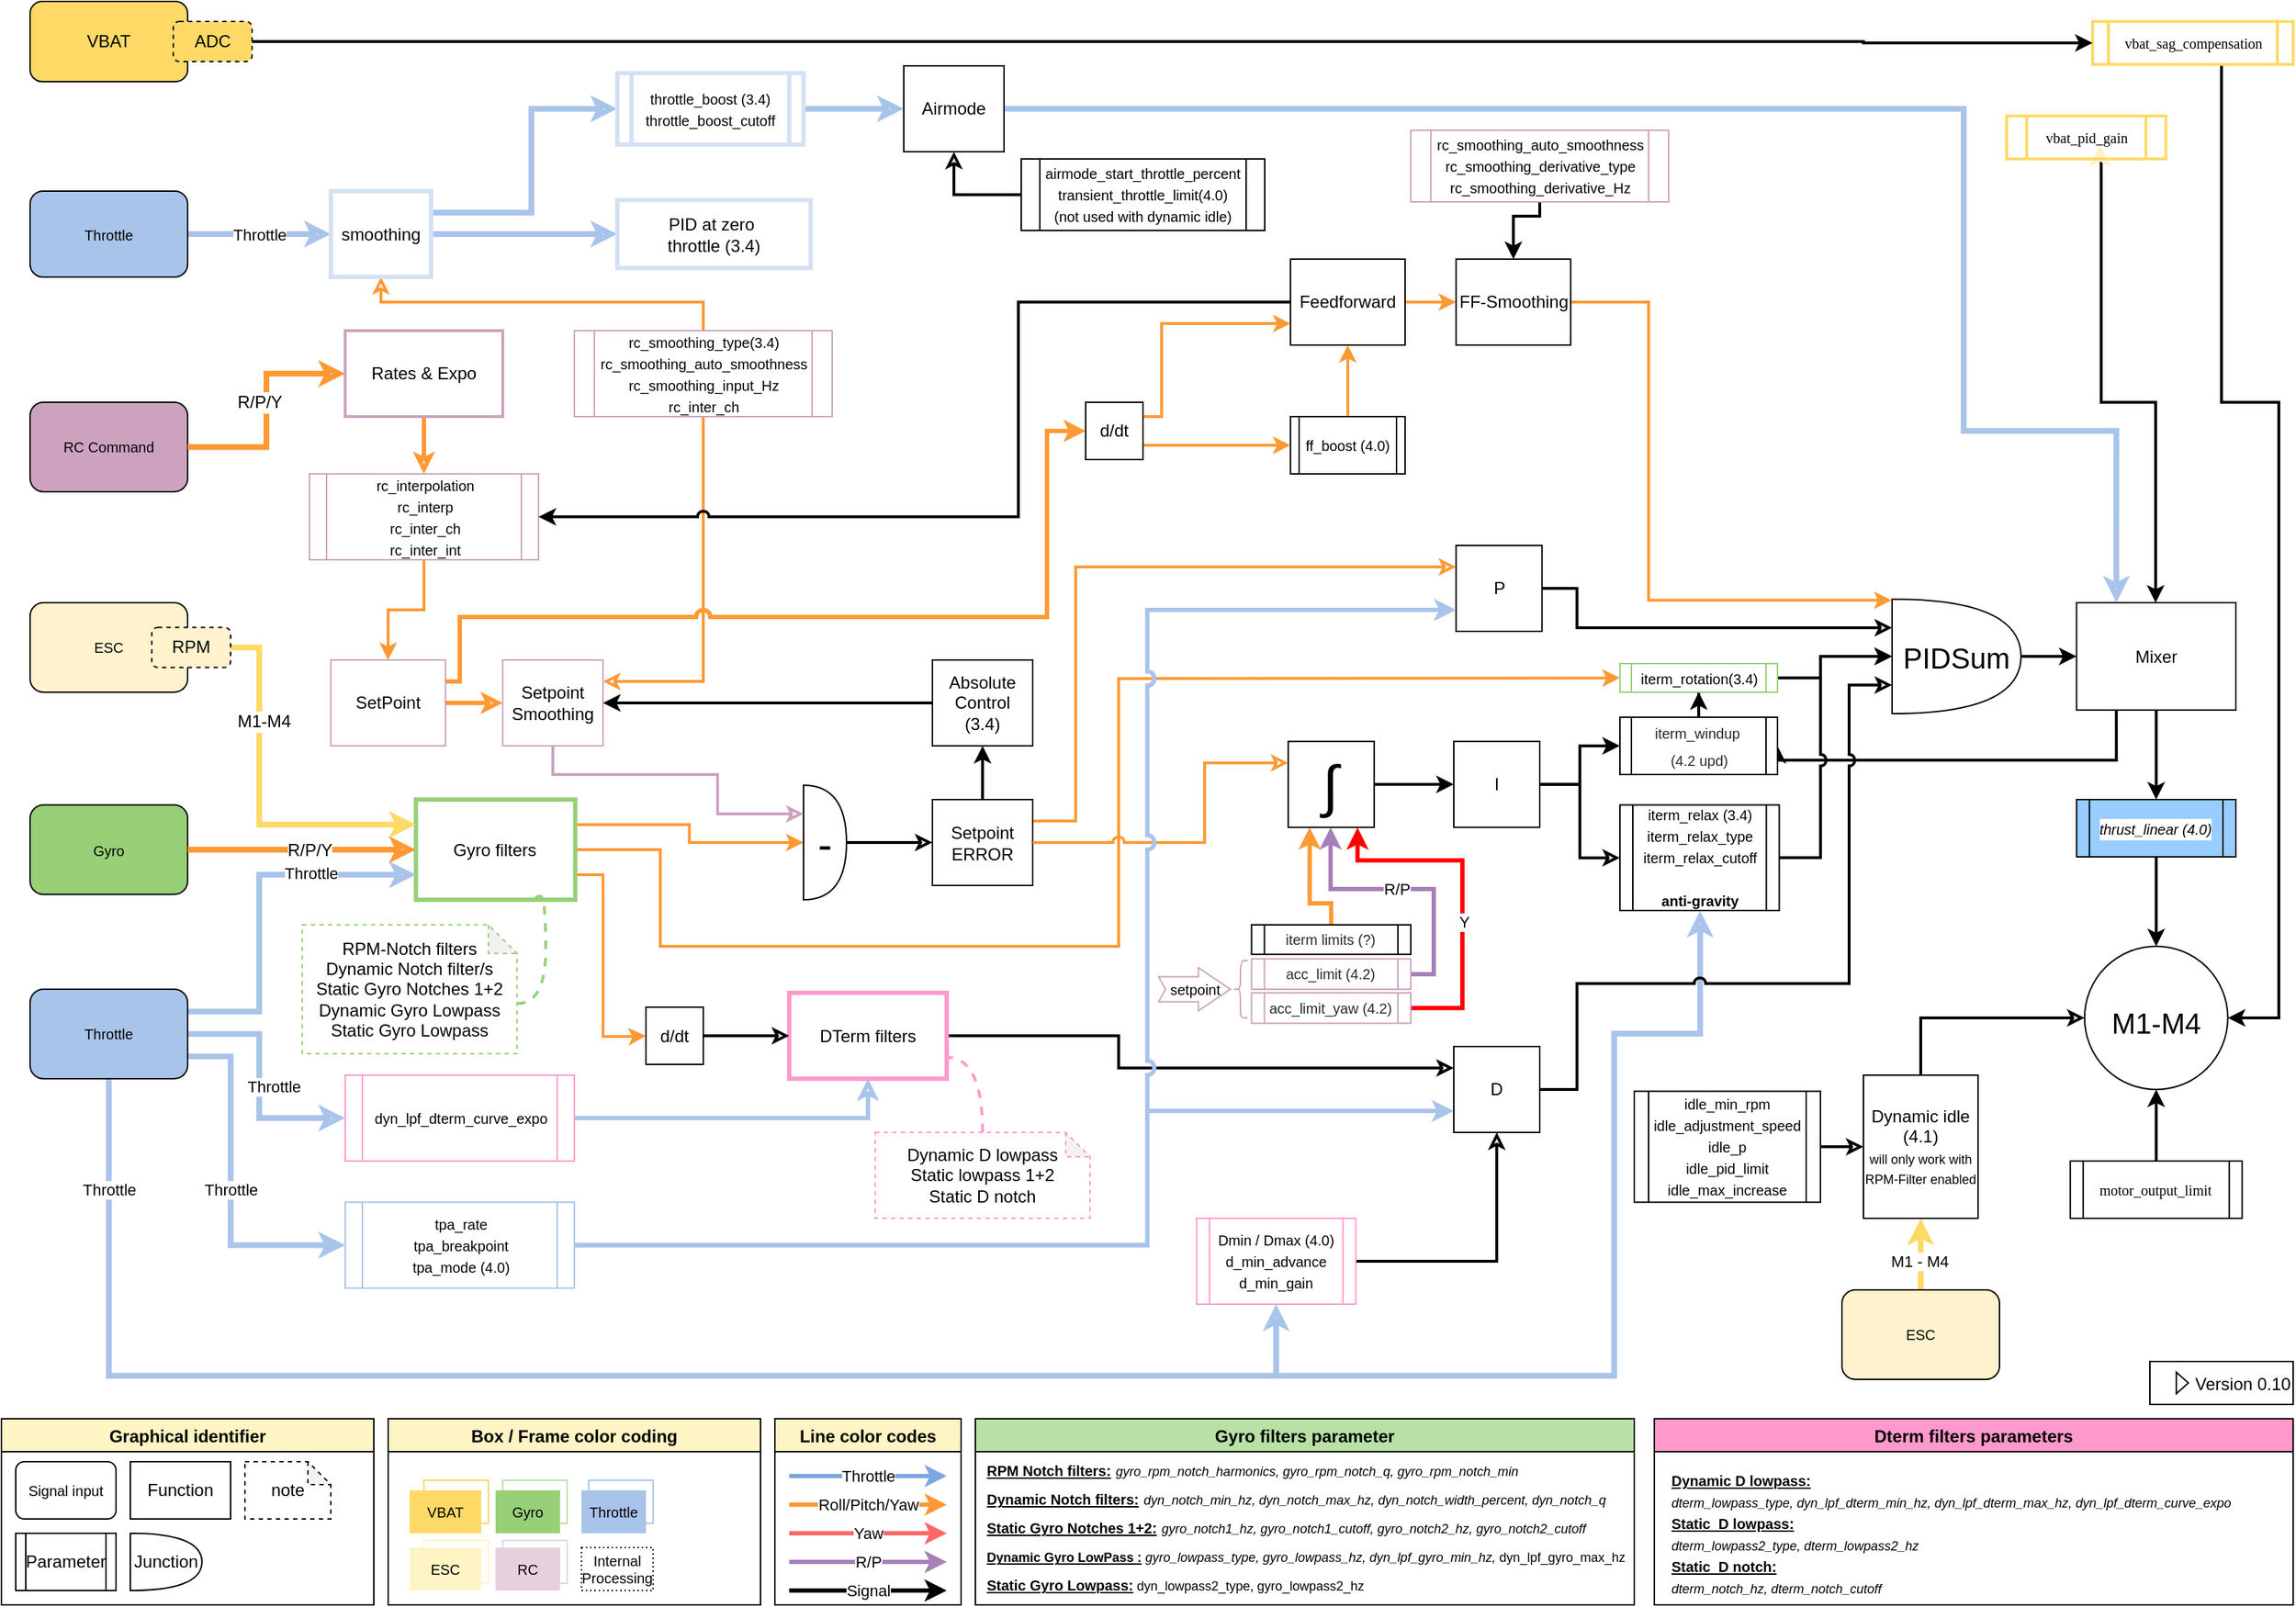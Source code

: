 <mxfile compressed="false" version="13.6.2" type="github">
  <diagram name="Page-1" id="74e2e168-ea6b-b213-b513-2b3c1d86103e">
    <mxGraphModel dx="1185" dy="635" grid="1" gridSize="10" guides="1" tooltips="1" connect="1" arrows="1" fold="1" page="1" pageScale="1" pageWidth="1654" pageHeight="1169" background="#ffffff" math="0" shadow="0">
      <root>
        <mxCell id="0" />
        <mxCell id="1" parent="0" />
        <mxCell id="WWWGr8wKS7NOQKFkhAS5-62" style="edgeStyle=orthogonalEdgeStyle;rounded=0;orthogonalLoop=1;jettySize=auto;html=1;entryX=1;entryY=0.25;entryDx=0;entryDy=0;endArrow=classic;endFill=0;strokeWidth=2;fontSize=12;exitX=0.5;exitY=1;exitDx=0;exitDy=0;jumpStyle=arc;strokeColor=#FF9933;" parent="1" source="WWWGr8wKS7NOQKFkhAS5-61" target="WWWGr8wKS7NOQKFkhAS5-57" edge="1">
          <mxGeometry relative="1" as="geometry">
            <Array as="points">
              <mxPoint x="520" y="360" />
              <mxPoint x="520" y="505" />
            </Array>
          </mxGeometry>
        </mxCell>
        <mxCell id="4UiRcspPQ9_xsY6W7M90-56" value="&lt;font style=&quot;font-size: 20px&quot;&gt;M1-M4&lt;/font&gt;" style="verticalLabelPosition=middle;shadow=0;dashed=0;align=center;html=1;verticalAlign=middle;strokeWidth=1;shape=ellipse;fontSize=32;perimeter=ellipsePerimeter;" parent="1" vertex="1">
          <mxGeometry x="1484.39" y="690" width="100" height="100" as="geometry" />
        </mxCell>
        <mxCell id="4UiRcspPQ9_xsY6W7M90-65" style="edgeStyle=orthogonalEdgeStyle;rounded=0;orthogonalLoop=1;jettySize=auto;html=1;exitX=0.5;exitY=1;exitDx=0;exitDy=0;strokeWidth=2;" parent="1" source="w2lD-hBrVrexgJdN9BYj-25" target="4UiRcspPQ9_xsY6W7M90-56" edge="1">
          <mxGeometry relative="1" as="geometry">
            <mxPoint x="1461.22" y="612.483" as="sourcePoint" />
          </mxGeometry>
        </mxCell>
        <mxCell id="w2lD-hBrVrexgJdN9BYj-8" style="edgeStyle=orthogonalEdgeStyle;rounded=0;orthogonalLoop=1;jettySize=auto;html=1;strokeWidth=2;" parent="1" source="w2lD-hBrVrexgJdN9BYj-7" target="4UiRcspPQ9_xsY6W7M90-61" edge="1">
          <mxGeometry relative="1" as="geometry" />
        </mxCell>
        <mxCell id="w2lD-hBrVrexgJdN9BYj-7" value="&lt;font style=&quot;font-size: 20px&quot;&gt;PIDSum&lt;/font&gt;" style="shape=or;whiteSpace=wrap;html=1;" parent="1" vertex="1">
          <mxGeometry x="1350" y="447.5" width="90" height="80" as="geometry" />
        </mxCell>
        <mxCell id="w2lD-hBrVrexgJdN9BYj-17" style="edgeStyle=orthogonalEdgeStyle;rounded=0;orthogonalLoop=1;jettySize=auto;html=1;strokeWidth=2;exitX=0.5;exitY=1;exitDx=0;exitDy=0;" parent="1" source="w2lD-hBrVrexgJdN9BYj-13" target="4UiRcspPQ9_xsY6W7M90-61" edge="1">
          <mxGeometry relative="1" as="geometry">
            <Array as="points">
              <mxPoint x="1496" y="310" />
              <mxPoint x="1534" y="310" />
            </Array>
          </mxGeometry>
        </mxCell>
        <mxCell id="g_LAPnDDZJ9LDUpSgcGy-13" style="edgeStyle=orthogonalEdgeStyle;rounded=0;jumpStyle=arc;orthogonalLoop=1;jettySize=auto;html=1;exitX=0.5;exitY=1;exitDx=0;exitDy=0;strokeColor=#FFF2CC;strokeWidth=3;" parent="1" source="w2lD-hBrVrexgJdN9BYj-13" edge="1">
          <mxGeometry relative="1" as="geometry">
            <mxPoint x="1495.235" y="130" as="targetPoint" />
          </mxGeometry>
        </mxCell>
        <mxCell id="w2lD-hBrVrexgJdN9BYj-13" value="&lt;div class=&quot;page&quot; title=&quot;Page 1&quot;&gt;&lt;div class=&quot;section&quot;&gt;&lt;div class=&quot;layoutArea&quot;&gt;&lt;div class=&quot;column&quot;&gt;&lt;p&gt;&lt;span style=&quot;font-family: &amp;#34;liberationsans&amp;#34;&quot;&gt;&lt;font style=&quot;font-size: 10px&quot;&gt;vbat_pid_gain&lt;/font&gt;&lt;/span&gt;&lt;/p&gt;&lt;/div&gt;&lt;/div&gt;&lt;/div&gt;&lt;/div&gt;" style="shape=process;whiteSpace=wrap;html=1;backgroundOutline=1;strokeWidth=2;size=0.123;strokeColor=#FFD966;fillColor=none;" parent="1" vertex="1">
          <mxGeometry x="1430" y="110" width="111.22" height="30" as="geometry" />
        </mxCell>
        <mxCell id="w2lD-hBrVrexgJdN9BYj-22" style="edgeStyle=orthogonalEdgeStyle;rounded=0;orthogonalLoop=1;jettySize=auto;html=1;entryX=1;entryY=0.5;entryDx=0;entryDy=0;exitX=0.5;exitY=1;exitDx=0;exitDy=0;strokeWidth=2;" parent="1" source="w2lD-hBrVrexgJdN9BYj-18" target="4UiRcspPQ9_xsY6W7M90-56" edge="1">
          <mxGeometry relative="1" as="geometry">
            <mxPoint x="1610" y="460.0" as="targetPoint" />
            <Array as="points">
              <mxPoint x="1580" y="310" />
              <mxPoint x="1620" y="310" />
              <mxPoint x="1620" y="740" />
            </Array>
          </mxGeometry>
        </mxCell>
        <mxCell id="w2lD-hBrVrexgJdN9BYj-18" value="&lt;div class=&quot;page&quot; title=&quot;Page 1&quot;&gt;&lt;div class=&quot;section&quot;&gt;&lt;div class=&quot;layoutArea&quot;&gt;&lt;div class=&quot;column&quot;&gt;&lt;div class=&quot;page&quot; title=&quot;Page 1&quot;&gt;&lt;div class=&quot;section&quot;&gt;&lt;div class=&quot;layoutArea&quot;&gt;&lt;div class=&quot;column&quot;&gt;&lt;p&gt;&lt;span style=&quot;font-family: &amp;#34;liberationsans&amp;#34;&quot;&gt;&lt;font style=&quot;font-size: 10px&quot;&gt;vbat_sag_compensation&lt;/font&gt;&lt;/span&gt;&lt;/p&gt;&lt;/div&gt;&lt;/div&gt;&lt;/div&gt;&lt;/div&gt;&lt;/div&gt;&lt;/div&gt;&lt;/div&gt;&lt;/div&gt;" style="shape=process;whiteSpace=wrap;html=1;backgroundOutline=1;strokeWidth=2;size=0.077;strokeColor=#FFD966;fillColor=none;" parent="1" vertex="1">
          <mxGeometry x="1490" y="44" width="140" height="30" as="geometry" />
        </mxCell>
        <mxCell id="w2lD-hBrVrexgJdN9BYj-20" style="edgeStyle=orthogonalEdgeStyle;rounded=0;orthogonalLoop=1;jettySize=auto;html=1;strokeWidth=2;exitX=1;exitY=0.5;exitDx=0;exitDy=0;entryX=0;entryY=0.5;entryDx=0;entryDy=0;" parent="1" source="w2lD-hBrVrexgJdN9BYj-15" target="w2lD-hBrVrexgJdN9BYj-18" edge="1">
          <mxGeometry relative="1" as="geometry">
            <Array as="points">
              <mxPoint x="1330" y="58" />
              <mxPoint x="1490" y="59" />
            </Array>
            <mxPoint x="1420" y="40" as="targetPoint" />
          </mxGeometry>
        </mxCell>
        <mxCell id="w2lD-hBrVrexgJdN9BYj-24" style="edgeStyle=orthogonalEdgeStyle;rounded=0;orthogonalLoop=1;jettySize=auto;html=1;entryX=0.5;entryY=1;entryDx=0;entryDy=0;strokeWidth=2;" parent="1" source="w2lD-hBrVrexgJdN9BYj-23" target="4UiRcspPQ9_xsY6W7M90-56" edge="1">
          <mxGeometry relative="1" as="geometry" />
        </mxCell>
        <mxCell id="w2lD-hBrVrexgJdN9BYj-23" value="&lt;div class=&quot;page&quot; title=&quot;Page 1&quot;&gt;&lt;div class=&quot;section&quot;&gt;&lt;div class=&quot;layoutArea&quot;&gt;&lt;div class=&quot;column&quot;&gt;&lt;div class=&quot;page&quot; title=&quot;Page 1&quot;&gt;&lt;div class=&quot;section&quot; style=&quot;background-color: rgb(255 , 255 , 255)&quot;&gt;&lt;div class=&quot;layoutArea&quot;&gt;&lt;div class=&quot;column&quot;&gt;&lt;p&gt;&lt;span style=&quot;font-family: &amp;#34;liberationsans&amp;#34;&quot;&gt;&lt;font style=&quot;font-size: 10px&quot;&gt;motor_output_limit&lt;/font&gt;&lt;/span&gt;&lt;/p&gt;&lt;/div&gt;&lt;/div&gt;&lt;/div&gt;&lt;/div&gt;&lt;/div&gt;&lt;/div&gt;&lt;/div&gt;&lt;/div&gt;" style="shape=process;whiteSpace=wrap;html=1;backgroundOutline=1;strokeWidth=1;size=0.077;fillColor=#FFFFFF;" parent="1" vertex="1">
          <mxGeometry x="1474.39" y="840" width="120" height="40" as="geometry" />
        </mxCell>
        <mxCell id="w2lD-hBrVrexgJdN9BYj-26" style="edgeStyle=orthogonalEdgeStyle;rounded=0;orthogonalLoop=1;jettySize=auto;html=1;entryX=0.5;entryY=0;entryDx=0;entryDy=0;strokeWidth=2;" parent="1" source="4UiRcspPQ9_xsY6W7M90-61" target="w2lD-hBrVrexgJdN9BYj-25" edge="1">
          <mxGeometry relative="1" as="geometry" />
        </mxCell>
        <mxCell id="hB5kVmbyOagr3X4HZB57-6" style="edgeStyle=orthogonalEdgeStyle;rounded=0;jumpStyle=arc;orthogonalLoop=1;jettySize=auto;html=1;entryX=1;entryY=0.5;entryDx=0;entryDy=0;strokeWidth=2;exitX=0.25;exitY=1;exitDx=0;exitDy=0;" parent="1" source="4UiRcspPQ9_xsY6W7M90-61" target="g_LAPnDDZJ9LDUpSgcGy-46" edge="1">
          <mxGeometry relative="1" as="geometry">
            <Array as="points">
              <mxPoint x="1507" y="560" />
            </Array>
          </mxGeometry>
        </mxCell>
        <UserObject label="Mixer" treeRoot="1" id="4UiRcspPQ9_xsY6W7M90-61">
          <mxCell style="whiteSpace=wrap;html=1;align=center;treeFolding=1;treeMoving=1;newEdgeStyle={&quot;edgeStyle&quot;:&quot;elbowEdgeStyle&quot;,&quot;startArrow&quot;:&quot;none&quot;,&quot;endArrow&quot;:&quot;none&quot;};rounded=0;rotation=0;" parent="1" vertex="1">
            <mxGeometry x="1478.78" y="450" width="111.22" height="75" as="geometry" />
          </mxCell>
        </UserObject>
        <mxCell id="w2lD-hBrVrexgJdN9BYj-25" value="&lt;div class=&quot;page&quot; title=&quot;Page 1&quot;&gt;&lt;div class=&quot;section&quot;&gt;&lt;div class=&quot;layoutArea&quot;&gt;&lt;div class=&quot;column&quot;&gt;&lt;div class=&quot;page&quot; title=&quot;Page 1&quot;&gt;&lt;div class=&quot;section&quot; style=&quot;background-color: rgb(255 , 255 , 255)&quot;&gt;&lt;div class=&quot;layoutArea&quot;&gt;&lt;div class=&quot;column&quot;&gt;&lt;p&gt;&lt;i&gt;&lt;font style=&quot;font-size: 10px&quot;&gt;thrust_linear (4.0)&lt;/font&gt;&lt;/i&gt;&lt;br&gt;&lt;/p&gt;&lt;/div&gt;&lt;/div&gt;&lt;/div&gt;&lt;/div&gt;&lt;/div&gt;&lt;/div&gt;&lt;/div&gt;&lt;/div&gt;" style="shape=process;whiteSpace=wrap;html=1;backgroundOutline=1;strokeWidth=1;size=0.077;fillColor=#99CCFF;" parent="1" vertex="1">
          <mxGeometry x="1478.78" y="587.5" width="111.22" height="40" as="geometry" />
        </mxCell>
        <mxCell id="YZIkhoDz0om83u3jAHZu-12" value="Box / Frame color coding" style="swimlane;fillColor=#FFF4C3;" parent="1" vertex="1">
          <mxGeometry x="300" y="1020" width="260" height="130" as="geometry" />
        </mxCell>
        <mxCell id="g_LAPnDDZJ9LDUpSgcGy-12" value="" style="rounded=0;whiteSpace=wrap;html=1;fontSize=10;fillColor=none;strokeColor=#E1D5E7;" parent="YZIkhoDz0om83u3jAHZu-12" vertex="1">
          <mxGeometry x="80" y="85" width="45" height="30" as="geometry" />
        </mxCell>
        <mxCell id="g_LAPnDDZJ9LDUpSgcGy-9" value="" style="rounded=0;whiteSpace=wrap;html=1;fillColor=#FFFFFF;fontSize=10;strokeColor=#B9E0A5;" parent="YZIkhoDz0om83u3jAHZu-12" vertex="1">
          <mxGeometry x="80" y="43" width="45" height="30" as="geometry" />
        </mxCell>
        <mxCell id="g_LAPnDDZJ9LDUpSgcGy-10" value="" style="rounded=0;whiteSpace=wrap;html=1;fillColor=#FFFFFF;fontSize=10;strokeColor=#A9C4EB;" parent="YZIkhoDz0om83u3jAHZu-12" vertex="1">
          <mxGeometry x="140" y="43" width="45" height="30" as="geometry" />
        </mxCell>
        <mxCell id="g_LAPnDDZJ9LDUpSgcGy-8" value="" style="rounded=0;whiteSpace=wrap;html=1;fontSize=10;strokeColor=#FFD966;fillColor=none;" parent="YZIkhoDz0om83u3jAHZu-12" vertex="1">
          <mxGeometry x="25" y="43" width="45" height="30" as="geometry" />
        </mxCell>
        <mxCell id="YZIkhoDz0om83u3jAHZu-13" value="VBAT" style="rounded=0;whiteSpace=wrap;html=1;dashed=1;fontSize=10;strokeColor=none;fillColor=#FFD966;" parent="YZIkhoDz0om83u3jAHZu-12" vertex="1">
          <mxGeometry x="15" y="50" width="50" height="30" as="geometry" />
        </mxCell>
        <mxCell id="YZIkhoDz0om83u3jAHZu-15" value="Gyro" style="rounded=0;whiteSpace=wrap;html=1;dashed=1;fillColor=#97D077;fontSize=10;strokeColor=none;" parent="YZIkhoDz0om83u3jAHZu-12" vertex="1">
          <mxGeometry x="75" y="50" width="45" height="30" as="geometry" />
        </mxCell>
        <mxCell id="YZIkhoDz0om83u3jAHZu-14" value="Throttle" style="rounded=0;whiteSpace=wrap;html=1;dashed=1;fillColor=#A9C4EB;fontSize=10;strokeColor=none;" parent="YZIkhoDz0om83u3jAHZu-12" vertex="1">
          <mxGeometry x="135" y="50" width="45" height="30" as="geometry" />
        </mxCell>
        <mxCell id="YZIkhoDz0om83u3jAHZu-17" value="ESC" style="rounded=0;whiteSpace=wrap;html=1;dashed=1;fillColor=#FFF4C3;fontSize=10;strokeColor=none;" parent="YZIkhoDz0om83u3jAHZu-12" vertex="1">
          <mxGeometry x="15" y="90" width="50" height="30" as="geometry" />
        </mxCell>
        <mxCell id="YZIkhoDz0om83u3jAHZu-16" value="RC" style="rounded=0;whiteSpace=wrap;html=1;dashed=1;fillColor=#E6D0DE;fontSize=10;strokeColor=none;" parent="YZIkhoDz0om83u3jAHZu-12" vertex="1">
          <mxGeometry x="75" y="90" width="45" height="30" as="geometry" />
        </mxCell>
        <mxCell id="YZIkhoDz0om83u3jAHZu-40" value="&lt;font style=&quot;font-size: 10px;&quot;&gt;Internal Processing&lt;/font&gt;" style="rounded=0;whiteSpace=wrap;html=1;dashed=1;fillColor=#FFFFFF;fontSize=10;dashPattern=1 2;" parent="YZIkhoDz0om83u3jAHZu-12" vertex="1">
          <mxGeometry x="135" y="90" width="50" height="30" as="geometry" />
        </mxCell>
        <mxCell id="g_LAPnDDZJ9LDUpSgcGy-11" value="" style="rounded=0;whiteSpace=wrap;html=1;fontSize=10;fillColor=none;strokeColor=#FFF2CC;" parent="YZIkhoDz0om83u3jAHZu-12" vertex="1">
          <mxGeometry x="25" y="85" width="45" height="30" as="geometry" />
        </mxCell>
        <mxCell id="YZIkhoDz0om83u3jAHZu-18" value="Graphical identifier" style="swimlane;fillColor=#FFF4C3;" parent="1" vertex="1">
          <mxGeometry x="30" y="1020" width="260" height="130" as="geometry" />
        </mxCell>
        <mxCell id="YZIkhoDz0om83u3jAHZu-1" value="&lt;font size=&quot;1&quot;&gt;Signal input&lt;/font&gt;" style="rounded=1;whiteSpace=wrap;html=1;" parent="YZIkhoDz0om83u3jAHZu-18" vertex="1">
          <mxGeometry x="10" y="30" width="70" height="40" as="geometry" />
        </mxCell>
        <mxCell id="YZIkhoDz0om83u3jAHZu-2" value="Function" style="rounded=0;whiteSpace=wrap;html=1;" parent="YZIkhoDz0om83u3jAHZu-18" vertex="1">
          <mxGeometry x="90" y="30" width="70" height="40" as="geometry" />
        </mxCell>
        <mxCell id="YZIkhoDz0om83u3jAHZu-3" value="Parameter" style="shape=process;whiteSpace=wrap;html=1;backgroundOutline=1;" parent="YZIkhoDz0om83u3jAHZu-18" vertex="1">
          <mxGeometry x="10" y="80" width="70" height="40" as="geometry" />
        </mxCell>
        <mxCell id="YZIkhoDz0om83u3jAHZu-4" value="Junction" style="shape=or;whiteSpace=wrap;html=1;" parent="YZIkhoDz0om83u3jAHZu-18" vertex="1">
          <mxGeometry x="90" y="80" width="50" height="40" as="geometry" />
        </mxCell>
        <mxCell id="WWWGr8wKS7NOQKFkhAS5-44" value="&lt;font style=&quot;font-size: 12px&quot;&gt;note&lt;br&gt;&lt;/font&gt;" style="shape=note;whiteSpace=wrap;html=1;backgroundOutline=1;darkOpacity=0.05;fontSize=12;dashed=1;size=16;fillColor=#FFFFFF;" parent="YZIkhoDz0om83u3jAHZu-18" vertex="1">
          <mxGeometry x="170" y="30" width="60" height="40" as="geometry" />
        </mxCell>
        <mxCell id="YZIkhoDz0om83u3jAHZu-19" value="Line color codes" style="swimlane;fillColor=#FFF4C3;" parent="1" vertex="1">
          <mxGeometry x="570" y="1020" width="130" height="130" as="geometry" />
        </mxCell>
        <mxCell id="YZIkhoDz0om83u3jAHZu-25" value="" style="endArrow=classic;html=1;strokeWidth=3;strokeColor=#FF9933;" parent="YZIkhoDz0om83u3jAHZu-19" edge="1">
          <mxGeometry relative="1" as="geometry">
            <mxPoint x="10" y="60" as="sourcePoint" />
            <mxPoint x="120" y="60" as="targetPoint" />
            <Array as="points" />
          </mxGeometry>
        </mxCell>
        <mxCell id="YZIkhoDz0om83u3jAHZu-26" value="Roll/Pitch/Yaw" style="edgeLabel;resizable=0;html=1;align=center;verticalAlign=middle;" parent="YZIkhoDz0om83u3jAHZu-25" connectable="0" vertex="1">
          <mxGeometry relative="1" as="geometry" />
        </mxCell>
        <mxCell id="YZIkhoDz0om83u3jAHZu-29" value="" style="endArrow=classic;html=1;strokeWidth=3;strokeColor=#FF6666;" parent="YZIkhoDz0om83u3jAHZu-19" edge="1">
          <mxGeometry relative="1" as="geometry">
            <mxPoint x="10" y="80" as="sourcePoint" />
            <mxPoint x="120" y="80" as="targetPoint" />
            <Array as="points" />
          </mxGeometry>
        </mxCell>
        <mxCell id="YZIkhoDz0om83u3jAHZu-30" value="Yaw" style="edgeLabel;resizable=0;html=1;align=center;verticalAlign=middle;" parent="YZIkhoDz0om83u3jAHZu-29" connectable="0" vertex="1">
          <mxGeometry relative="1" as="geometry" />
        </mxCell>
        <mxCell id="YZIkhoDz0om83u3jAHZu-31" value="dd" style="endArrow=classic;html=1;strokeWidth=3;strokeColor=#A680B8;" parent="YZIkhoDz0om83u3jAHZu-19" edge="1">
          <mxGeometry relative="1" as="geometry">
            <mxPoint x="10" y="100" as="sourcePoint" />
            <mxPoint x="120" y="100" as="targetPoint" />
            <Array as="points" />
          </mxGeometry>
        </mxCell>
        <mxCell id="YZIkhoDz0om83u3jAHZu-32" value="R/P" style="edgeLabel;resizable=0;html=1;align=center;verticalAlign=middle;" parent="YZIkhoDz0om83u3jAHZu-31" connectable="0" vertex="1">
          <mxGeometry relative="1" as="geometry" />
        </mxCell>
        <mxCell id="YZIkhoDz0om83u3jAHZu-36" value="dd" style="endArrow=classic;html=1;strokeWidth=3;" parent="YZIkhoDz0om83u3jAHZu-19" edge="1">
          <mxGeometry relative="1" as="geometry">
            <mxPoint x="10" y="120" as="sourcePoint" />
            <mxPoint x="120" y="120" as="targetPoint" />
            <Array as="points" />
          </mxGeometry>
        </mxCell>
        <mxCell id="YZIkhoDz0om83u3jAHZu-37" value="Signal" style="edgeLabel;resizable=0;html=1;align=center;verticalAlign=middle;" parent="YZIkhoDz0om83u3jAHZu-36" connectable="0" vertex="1">
          <mxGeometry relative="1" as="geometry" />
        </mxCell>
        <mxCell id="YZIkhoDz0om83u3jAHZu-38" value="" style="endArrow=classic;html=1;strokeWidth=3;strokeColor=#7EA6E0;" parent="YZIkhoDz0om83u3jAHZu-19" edge="1">
          <mxGeometry relative="1" as="geometry">
            <mxPoint x="10" y="40" as="sourcePoint" />
            <mxPoint x="120" y="40" as="targetPoint" />
            <Array as="points" />
          </mxGeometry>
        </mxCell>
        <mxCell id="YZIkhoDz0om83u3jAHZu-39" value="Throttle" style="edgeLabel;resizable=0;html=1;align=center;verticalAlign=middle;" parent="YZIkhoDz0om83u3jAHZu-38" connectable="0" vertex="1">
          <mxGeometry relative="1" as="geometry" />
        </mxCell>
        <mxCell id="YZIkhoDz0om83u3jAHZu-44" style="edgeStyle=orthogonalEdgeStyle;rounded=0;orthogonalLoop=1;jettySize=auto;html=1;entryX=0;entryY=0.25;entryDx=0;entryDy=0;entryPerimeter=0;strokeWidth=2;fontSize=12;endFill=0;" parent="1" source="YZIkhoDz0om83u3jAHZu-41" target="w2lD-hBrVrexgJdN9BYj-7" edge="1">
          <mxGeometry relative="1" as="geometry">
            <Array as="points">
              <mxPoint x="1130" y="440" />
              <mxPoint x="1130" y="468" />
            </Array>
          </mxGeometry>
        </mxCell>
        <mxCell id="WWWGr8wKS7NOQKFkhAS5-2" style="edgeStyle=orthogonalEdgeStyle;rounded=0;orthogonalLoop=1;jettySize=auto;html=1;strokeWidth=2;fontSize=12;endFill=0;" parent="1" source="YZIkhoDz0om83u3jAHZu-42" target="WWWGr8wKS7NOQKFkhAS5-1" edge="1">
          <mxGeometry relative="1" as="geometry" />
        </mxCell>
        <mxCell id="WWWGr8wKS7NOQKFkhAS5-3" style="edgeStyle=orthogonalEdgeStyle;rounded=0;orthogonalLoop=1;jettySize=auto;html=1;entryX=0;entryY=0.5;entryDx=0;entryDy=0;entryPerimeter=0;strokeWidth=2;exitX=1;exitY=0.5;exitDx=0;exitDy=0;jumpStyle=arc;" parent="1" source="WWWGr8wKS7NOQKFkhAS5-1" target="w2lD-hBrVrexgJdN9BYj-7" edge="1">
          <mxGeometry relative="1" as="geometry">
            <Array as="points">
              <mxPoint x="1300" y="628" />
              <mxPoint x="1300" y="488" />
            </Array>
          </mxGeometry>
        </mxCell>
        <mxCell id="WWWGr8wKS7NOQKFkhAS5-1" value="&lt;div class=&quot;page&quot; title=&quot;Page 1&quot;&gt;&lt;div class=&quot;section&quot;&gt;&lt;div class=&quot;layoutArea&quot;&gt;&lt;div class=&quot;column&quot;&gt;&lt;div class=&quot;page&quot; title=&quot;Page 1&quot;&gt;&lt;div class=&quot;section&quot;&gt;&lt;div class=&quot;layoutArea&quot; style=&quot;font-size: 10px&quot;&gt;&lt;div class=&quot;column&quot; style=&quot;line-height: 50%&quot;&gt;&lt;p&gt;iterm_relax (3.4)&lt;/p&gt;&lt;p&gt;iterm_relax_type&lt;/p&gt;&lt;p&gt;iterm_relax_cutoff&lt;/p&gt;&lt;p&gt;&lt;br&gt;&lt;/p&gt;&lt;p&gt;&lt;b&gt;anti-gravity&lt;/b&gt;&lt;/p&gt;&lt;/div&gt;&lt;/div&gt;&lt;/div&gt;&lt;/div&gt;&lt;/div&gt;&lt;/div&gt;&lt;/div&gt;&lt;/div&gt;" style="shape=process;whiteSpace=wrap;html=1;backgroundOutline=1;strokeWidth=1;size=0.077;fillColor=#FFFFFF;" parent="1" vertex="1">
          <mxGeometry x="1160" y="591.25" width="111.22" height="73.75" as="geometry" />
        </mxCell>
        <mxCell id="WWWGr8wKS7NOQKFkhAS5-8" style="edgeStyle=orthogonalEdgeStyle;rounded=0;orthogonalLoop=1;jettySize=auto;html=1;entryX=0;entryY=0.25;entryDx=0;entryDy=0;strokeWidth=2;fontSize=12;endFill=0;strokeColor=#FF9933;exitX=1;exitY=0.25;exitDx=0;exitDy=0;" parent="1" source="WWWGr8wKS7NOQKFkhAS5-6" target="YZIkhoDz0om83u3jAHZu-41" edge="1">
          <mxGeometry relative="1" as="geometry">
            <Array as="points">
              <mxPoint x="780" y="603" />
              <mxPoint x="780" y="425" />
            </Array>
            <mxPoint x="760" y="600" as="sourcePoint" />
          </mxGeometry>
        </mxCell>
        <mxCell id="g_LAPnDDZJ9LDUpSgcGy-7" style="edgeStyle=orthogonalEdgeStyle;rounded=0;orthogonalLoop=1;jettySize=auto;html=1;entryX=0.5;entryY=1;entryDx=0;entryDy=0;strokeWidth=2;" parent="1" source="WWWGr8wKS7NOQKFkhAS5-6" target="g_LAPnDDZJ9LDUpSgcGy-3" edge="1">
          <mxGeometry relative="1" as="geometry" />
        </mxCell>
        <mxCell id="WWWGr8wKS7NOQKFkhAS5-6" value="Setpoint&lt;br&gt;ERROR" style="whiteSpace=wrap;html=1;fillColor=#FFFFFF;fontSize=12;" parent="1" vertex="1">
          <mxGeometry x="680" y="587.5" width="70" height="60" as="geometry" />
        </mxCell>
        <mxCell id="WWWGr8wKS7NOQKFkhAS5-10" style="edgeStyle=orthogonalEdgeStyle;rounded=0;orthogonalLoop=1;jettySize=auto;html=1;strokeWidth=2;fontSize=12;endFill=0;" parent="1" source="WWWGr8wKS7NOQKFkhAS5-9" target="WWWGr8wKS7NOQKFkhAS5-6" edge="1">
          <mxGeometry relative="1" as="geometry" />
        </mxCell>
        <mxCell id="WWWGr8wKS7NOQKFkhAS5-9" value="&lt;font style=&quot;font-size: 30px&quot;&gt;-&lt;/font&gt;" style="shape=or;whiteSpace=wrap;html=1;" parent="1" vertex="1">
          <mxGeometry x="590" y="577.5" width="30" height="80" as="geometry" />
        </mxCell>
        <mxCell id="WWWGr8wKS7NOQKFkhAS5-12" style="edgeStyle=orthogonalEdgeStyle;rounded=0;orthogonalLoop=1;jettySize=auto;html=1;strokeWidth=2;fontSize=12;endFill=0;" parent="1" source="WWWGr8wKS7NOQKFkhAS5-11" target="YZIkhoDz0om83u3jAHZu-43" edge="1">
          <mxGeometry relative="1" as="geometry" />
        </mxCell>
        <mxCell id="WWWGr8wKS7NOQKFkhAS5-11" value="&lt;div class=&quot;page&quot; title=&quot;Page 1&quot;&gt;&lt;div class=&quot;section&quot;&gt;&lt;div class=&quot;layoutArea&quot;&gt;&lt;div class=&quot;column&quot;&gt;&lt;div class=&quot;page&quot; title=&quot;Page 1&quot;&gt;&lt;div class=&quot;section&quot;&gt;&lt;div class=&quot;layoutArea&quot; style=&quot;font-size: 10px&quot;&gt;&lt;div class=&quot;column&quot; style=&quot;line-height: 50%&quot;&gt;&lt;p&gt;Dmin / Dmax (4.0)&lt;/p&gt;&lt;p&gt;d_min_advance&lt;/p&gt;&lt;p&gt;d_min_gain&lt;/p&gt;&lt;/div&gt;&lt;/div&gt;&lt;/div&gt;&lt;/div&gt;&lt;/div&gt;&lt;/div&gt;&lt;/div&gt;&lt;/div&gt;" style="shape=process;whiteSpace=wrap;html=1;backgroundOutline=1;strokeWidth=1;size=0.077;fillColor=#FFFFFF;strokeColor=#FF99CC;" parent="1" vertex="1">
          <mxGeometry x="864.39" y="880" width="111.22" height="60" as="geometry" />
        </mxCell>
        <mxCell id="WWWGr8wKS7NOQKFkhAS5-14" style="edgeStyle=orthogonalEdgeStyle;rounded=0;orthogonalLoop=1;jettySize=auto;html=1;strokeWidth=2;fontSize=12;endFill=0;entryX=0;entryY=0.25;entryDx=0;entryDy=0;" parent="1" source="WWWGr8wKS7NOQKFkhAS5-13" target="YZIkhoDz0om83u3jAHZu-43" edge="1">
          <mxGeometry relative="1" as="geometry">
            <Array as="points">
              <mxPoint x="810" y="753" />
              <mxPoint x="810" y="775" />
            </Array>
          </mxGeometry>
        </mxCell>
        <mxCell id="WWWGr8wKS7NOQKFkhAS5-13" value="DTerm filters" style="whiteSpace=wrap;html=1;fillColor=#FFFFFF;fontSize=12;strokeColor=#FF99CC;strokeWidth=3;" parent="1" vertex="1">
          <mxGeometry x="580" y="722.5" width="110" height="60" as="geometry" />
        </mxCell>
        <mxCell id="WWWGr8wKS7NOQKFkhAS5-16" style="edgeStyle=orthogonalEdgeStyle;rounded=0;orthogonalLoop=1;jettySize=auto;html=1;entryX=0;entryY=0.5;entryDx=0;entryDy=0;strokeWidth=2;fontSize=12;endFill=0;" parent="1" source="WWWGr8wKS7NOQKFkhAS5-15" target="WWWGr8wKS7NOQKFkhAS5-13" edge="1">
          <mxGeometry relative="1" as="geometry" />
        </mxCell>
        <mxCell id="WWWGr8wKS7NOQKFkhAS5-15" value="d/dt" style="whiteSpace=wrap;html=1;aspect=fixed;fillColor=#FFFFFF;fontSize=12;" parent="1" vertex="1">
          <mxGeometry x="480" y="732.5" width="40" height="40" as="geometry" />
        </mxCell>
        <mxCell id="WWWGr8wKS7NOQKFkhAS5-19" style="edgeStyle=orthogonalEdgeStyle;rounded=0;orthogonalLoop=1;jettySize=auto;html=1;entryX=0;entryY=0.5;entryDx=0;entryDy=0;strokeWidth=2;fontSize=12;exitX=1;exitY=0.75;exitDx=0;exitDy=0;strokeColor=#FF9933;" parent="1" source="WWWGr8wKS7NOQKFkhAS5-18" target="WWWGr8wKS7NOQKFkhAS5-15" edge="1">
          <mxGeometry relative="1" as="geometry">
            <Array as="points">
              <mxPoint x="450" y="640" />
              <mxPoint x="450" y="753" />
              <mxPoint x="470" y="753" />
            </Array>
          </mxGeometry>
        </mxCell>
        <mxCell id="WWWGr8wKS7NOQKFkhAS5-20" style="edgeStyle=orthogonalEdgeStyle;rounded=0;orthogonalLoop=1;jettySize=auto;html=1;entryX=0;entryY=0.5;entryDx=0;entryDy=0;entryPerimeter=0;strokeWidth=2;fontSize=12;exitX=1;exitY=0.25;exitDx=0;exitDy=0;strokeColor=#FF9933;" parent="1" source="WWWGr8wKS7NOQKFkhAS5-18" target="WWWGr8wKS7NOQKFkhAS5-9" edge="1">
          <mxGeometry relative="1" as="geometry" />
        </mxCell>
        <mxCell id="hB5kVmbyOagr3X4HZB57-4" style="edgeStyle=orthogonalEdgeStyle;rounded=0;orthogonalLoop=1;jettySize=auto;html=1;strokeWidth=2;strokeColor=#FF9933;jumpStyle=arc;entryX=0;entryY=0.5;entryDx=0;entryDy=0;" parent="1" source="WWWGr8wKS7NOQKFkhAS5-18" target="g_LAPnDDZJ9LDUpSgcGy-49" edge="1">
          <mxGeometry relative="1" as="geometry">
            <mxPoint x="1080" y="503" as="targetPoint" />
            <Array as="points">
              <mxPoint x="490" y="623" />
              <mxPoint x="490" y="690" />
              <mxPoint x="810" y="690" />
              <mxPoint x="810" y="503" />
              <mxPoint x="1100" y="503" />
            </Array>
          </mxGeometry>
        </mxCell>
        <UserObject label="Gyro filters" treeRoot="1" id="WWWGr8wKS7NOQKFkhAS5-18">
          <mxCell style="whiteSpace=wrap;html=1;align=center;treeFolding=1;treeMoving=1;newEdgeStyle={&quot;edgeStyle&quot;:&quot;elbowEdgeStyle&quot;,&quot;startArrow&quot;:&quot;none&quot;,&quot;endArrow&quot;:&quot;none&quot;};rounded=0;rotation=0;strokeColor=#97D077;strokeWidth=3;" parent="1" vertex="1">
            <mxGeometry x="319.39" y="587.5" width="111.22" height="70" as="geometry" />
          </mxCell>
        </UserObject>
        <mxCell id="WWWGr8wKS7NOQKFkhAS5-21" value="&lt;font size=&quot;1&quot;&gt;Gyro&lt;/font&gt;" style="rounded=1;whiteSpace=wrap;html=1;fillColor=#97D077;" parent="1" vertex="1">
          <mxGeometry x="50" y="591.25" width="110" height="62.5" as="geometry" />
        </mxCell>
        <mxCell id="WWWGr8wKS7NOQKFkhAS5-26" style="edgeStyle=orthogonalEdgeStyle;rounded=0;orthogonalLoop=1;jettySize=auto;html=1;entryX=0.75;entryY=1;entryDx=0;entryDy=0;strokeColor=#97D077;strokeWidth=2;fontSize=12;curved=1;dashed=1;endArrow=none;endFill=0;exitX=0;exitY=0;exitDx=150;exitDy=55;exitPerimeter=0;" parent="1" source="WWWGr8wKS7NOQKFkhAS5-24" target="WWWGr8wKS7NOQKFkhAS5-18" edge="1">
          <mxGeometry relative="1" as="geometry" />
        </mxCell>
        <mxCell id="WWWGr8wKS7NOQKFkhAS5-24" value="&lt;font style=&quot;font-size: 12px&quot;&gt;RPM-Notch filters&lt;br&gt;Dynamic Notch filter/s&lt;br&gt;Static Gyro Notches 1+2&lt;br&gt;Dynamic Gyro Lowpass&lt;br&gt;Static Gyro Lowpass&lt;br&gt;&lt;/font&gt;" style="shape=note;whiteSpace=wrap;html=1;backgroundOutline=1;darkOpacity=0.05;fontSize=12;dashed=1;fillColor=#FFFFFF;size=20;strokeColor=#97D077;" parent="1" vertex="1">
          <mxGeometry x="240" y="675" width="150" height="90" as="geometry" />
        </mxCell>
        <mxCell id="WWWGr8wKS7NOQKFkhAS5-33" style="edgeStyle=orthogonalEdgeStyle;rounded=0;orthogonalLoop=1;jettySize=auto;html=1;endArrow=classic;endFill=0;strokeWidth=4;fontSize=12;exitX=1;exitY=0.5;exitDx=0;exitDy=0;entryX=0;entryY=0.25;entryDx=0;entryDy=0;fillColor=#fff2cc;strokeColor=#FFD966;" parent="1" source="B2t_GY5lvsCgVpnPcRMf-1" target="WWWGr8wKS7NOQKFkhAS5-18" edge="1">
          <mxGeometry relative="1" as="geometry">
            <mxPoint x="180" y="546" as="sourcePoint" />
            <mxPoint x="330" y="560" as="targetPoint" />
            <Array as="points">
              <mxPoint x="210" y="481" />
              <mxPoint x="210" y="605" />
            </Array>
          </mxGeometry>
        </mxCell>
        <mxCell id="WWWGr8wKS7NOQKFkhAS5-36" value="M1-M4" style="edgeLabel;html=1;align=center;verticalAlign=middle;resizable=0;points=[];fontSize=12;" parent="WWWGr8wKS7NOQKFkhAS5-33" vertex="1" connectable="0">
          <mxGeometry x="0.46" y="1" relative="1" as="geometry">
            <mxPoint x="-38.3" y="-71.5" as="offset" />
          </mxGeometry>
        </mxCell>
        <mxCell id="WWWGr8wKS7NOQKFkhAS5-32" style="edgeStyle=orthogonalEdgeStyle;rounded=0;orthogonalLoop=1;jettySize=auto;html=1;endArrow=classic;endFill=0;strokeWidth=4;fontSize=12;exitX=1;exitY=0.25;exitDx=0;exitDy=0;strokeColor=#A9C4EB;entryX=0;entryY=0.75;entryDx=0;entryDy=0;" parent="1" source="WWWGr8wKS7NOQKFkhAS5-31" target="WWWGr8wKS7NOQKFkhAS5-18" edge="1">
          <mxGeometry relative="1" as="geometry">
            <mxPoint x="180" y="751" as="sourcePoint" />
            <mxPoint x="370" y="627" as="targetPoint" />
            <Array as="points">
              <mxPoint x="210" y="736" />
              <mxPoint x="210" y="640" />
            </Array>
          </mxGeometry>
        </mxCell>
        <mxCell id="WWWGr8wKS7NOQKFkhAS5-34" value="&lt;span style=&quot;color: rgba(0 , 0 , 0 , 0) ; font-family: monospace ; font-size: 0px ; background-color: rgb(248 , 249 , 250)&quot;&gt;%3CmxGraphModel%3E%3Croot%3E%3CmxCell%20id%3D%220%22%2F%3E%3CmxCell%20id%3D%221%22%20parent%3D%220%22%2F%3E%3CmxCell%20id%3D%222%22%20value%3D%22R%2FP%2FY%22%20style%3D%22edgeLabel%3Balign%3Dcenter%3BverticalAlign%3Dmiddle%3Bresizable%3D0%3Bpoints%3D%5B%5D%3BfontSize%3D12%3BspacingLeft%3D5%3BspacingRight%3D5%3BspacingBottom%3D5%3BspacingTop%3D5%3Bspacing%3D5%3Bhtml%3D1%3B%22%20vertex%3D%221%22%20connectable%3D%220%22%20parent%3D%221%22%3E%3CmxGeometry%20x%3D%22262.583%22%20y%3D%22580.0%22%20as%3D%22geometry%22%2F%3E%3C%2FmxCell%3E%3C%2Froot%3E%3C%2FmxGraphModel%3ER&lt;/span&gt;" style="edgeLabel;html=1;align=center;verticalAlign=middle;resizable=0;points=[];fontSize=12;" parent="WWWGr8wKS7NOQKFkhAS5-32" vertex="1" connectable="0">
          <mxGeometry x="0.438" y="-1" relative="1" as="geometry">
            <mxPoint as="offset" />
          </mxGeometry>
        </mxCell>
        <mxCell id="WWWGr8wKS7NOQKFkhAS5-42" style="edgeStyle=orthogonalEdgeStyle;rounded=0;orthogonalLoop=1;jettySize=auto;html=1;entryX=0;entryY=0.5;entryDx=0;entryDy=0;endArrow=classic;endFill=0;strokeWidth=4;fontSize=12;exitX=1;exitY=0.5;exitDx=0;exitDy=0;strokeColor=#A9C4EB;" parent="1" source="WWWGr8wKS7NOQKFkhAS5-31" target="WWWGr8wKS7NOQKFkhAS5-40" edge="1">
          <mxGeometry relative="1" as="geometry">
            <mxPoint x="180" y="767" as="sourcePoint" />
            <Array as="points">
              <mxPoint x="210" y="751" />
              <mxPoint x="210" y="810" />
            </Array>
          </mxGeometry>
        </mxCell>
        <mxCell id="WWWGr8wKS7NOQKFkhAS5-43" style="edgeStyle=orthogonalEdgeStyle;rounded=0;orthogonalLoop=1;jettySize=auto;html=1;endArrow=classic;endFill=0;strokeWidth=4;fontSize=12;entryX=0.5;entryY=1;entryDx=0;entryDy=0;strokeColor=#A9C4EB;" parent="1" source="WWWGr8wKS7NOQKFkhAS5-31" target="WWWGr8wKS7NOQKFkhAS5-11" edge="1">
          <mxGeometry relative="1" as="geometry">
            <mxPoint x="540" y="1030" as="targetPoint" />
            <Array as="points">
              <mxPoint x="105" y="990" />
              <mxPoint x="920" y="990" />
            </Array>
          </mxGeometry>
        </mxCell>
        <mxCell id="WWWGr8wKS7NOQKFkhAS5-76" style="edgeStyle=orthogonalEdgeStyle;rounded=0;orthogonalLoop=1;jettySize=auto;html=1;endArrow=classic;endFill=0;strokeWidth=4;fontSize=12;entryX=0.5;entryY=1;entryDx=0;entryDy=0;jumpStyle=none;strokeColor=#A9C4EB;" parent="1" source="WWWGr8wKS7NOQKFkhAS5-31" target="WWWGr8wKS7NOQKFkhAS5-1" edge="1">
          <mxGeometry relative="1" as="geometry">
            <mxPoint x="1110" y="730" as="targetPoint" />
            <Array as="points">
              <mxPoint x="105" y="990" />
              <mxPoint x="1156" y="990" />
              <mxPoint x="1156" y="751" />
              <mxPoint x="1216" y="751" />
              <mxPoint x="1216" y="665" />
            </Array>
          </mxGeometry>
        </mxCell>
        <mxCell id="g_LAPnDDZJ9LDUpSgcGy-23" style="edgeStyle=orthogonalEdgeStyle;rounded=0;jumpStyle=arc;orthogonalLoop=1;jettySize=auto;html=1;entryX=0;entryY=0.5;entryDx=0;entryDy=0;strokeColor=#A9C4EB;strokeWidth=4;exitX=1;exitY=0.75;exitDx=0;exitDy=0;" parent="1" source="WWWGr8wKS7NOQKFkhAS5-31" target="g_LAPnDDZJ9LDUpSgcGy-22" edge="1">
          <mxGeometry relative="1" as="geometry">
            <mxPoint x="160" y="830" as="sourcePoint" />
            <Array as="points">
              <mxPoint x="190" y="767" />
              <mxPoint x="190" y="899" />
            </Array>
          </mxGeometry>
        </mxCell>
        <mxCell id="WWWGr8wKS7NOQKFkhAS5-31" value="&lt;font size=&quot;1&quot;&gt;Throttle&lt;/font&gt;" style="rounded=1;whiteSpace=wrap;html=1;fillColor=#A9C4EB;" parent="1" vertex="1">
          <mxGeometry x="50" y="720" width="110" height="62.5" as="geometry" />
        </mxCell>
        <mxCell id="WWWGr8wKS7NOQKFkhAS5-39" style="edgeStyle=orthogonalEdgeStyle;rounded=0;orthogonalLoop=1;jettySize=auto;html=1;entryX=1;entryY=0.75;entryDx=0;entryDy=0;endArrow=none;endFill=0;strokeWidth=2;fontSize=12;curved=1;dashed=1;strokeColor=#FF99CC;" parent="1" source="WWWGr8wKS7NOQKFkhAS5-38" target="WWWGr8wKS7NOQKFkhAS5-13" edge="1">
          <mxGeometry relative="1" as="geometry" />
        </mxCell>
        <mxCell id="WWWGr8wKS7NOQKFkhAS5-38" value="&lt;font style=&quot;font-size: 12px&quot;&gt;Dynamic D lowpass&lt;br&gt;Static lowpass 1+2&lt;br&gt;Static D notch&lt;br&gt;&lt;/font&gt;" style="shape=note;whiteSpace=wrap;html=1;backgroundOutline=1;darkOpacity=0.05;fontSize=12;dashed=1;size=17;strokeColor=#FF99CC;" parent="1" vertex="1">
          <mxGeometry x="640" y="820" width="150" height="60" as="geometry" />
        </mxCell>
        <mxCell id="WWWGr8wKS7NOQKFkhAS5-41" style="edgeStyle=orthogonalEdgeStyle;rounded=0;orthogonalLoop=1;jettySize=auto;html=1;endArrow=classic;endFill=0;strokeWidth=3;fontSize=12;entryX=0.5;entryY=1;entryDx=0;entryDy=0;strokeColor=#A9C4EB;" parent="1" source="WWWGr8wKS7NOQKFkhAS5-40" target="WWWGr8wKS7NOQKFkhAS5-13" edge="1">
          <mxGeometry relative="1" as="geometry">
            <mxPoint x="690" y="810" as="targetPoint" />
          </mxGeometry>
        </mxCell>
        <mxCell id="WWWGr8wKS7NOQKFkhAS5-40" value="&lt;div class=&quot;page&quot; title=&quot;Page 1&quot;&gt;&lt;div class=&quot;section&quot;&gt;&lt;div class=&quot;layoutArea&quot;&gt;&lt;div class=&quot;column&quot;&gt;&lt;div class=&quot;page&quot; title=&quot;Page 1&quot;&gt;&lt;div class=&quot;section&quot;&gt;&lt;div class=&quot;layoutArea&quot; style=&quot;font-size: 10px&quot;&gt;&lt;div class=&quot;column&quot; style=&quot;line-height: 50%&quot;&gt;&lt;p&gt;dyn_lpf_dterm_curve_expo&lt;/p&gt;&lt;/div&gt;&lt;/div&gt;&lt;/div&gt;&lt;/div&gt;&lt;/div&gt;&lt;/div&gt;&lt;/div&gt;&lt;/div&gt;" style="shape=process;whiteSpace=wrap;html=1;backgroundOutline=1;strokeWidth=1;size=0.077;fillColor=#FFFFFF;strokeColor=#FF99CC;" parent="1" vertex="1">
          <mxGeometry x="270" y="780" width="160" height="60" as="geometry" />
        </mxCell>
        <mxCell id="WWWGr8wKS7NOQKFkhAS5-46" value="&lt;font size=&quot;1&quot;&gt;RC Command&lt;/font&gt;" style="rounded=1;whiteSpace=wrap;html=1;fillColor=#CDA2BE;" parent="1" vertex="1">
          <mxGeometry x="50" y="310" width="110" height="62.5" as="geometry" />
        </mxCell>
        <mxCell id="WWWGr8wKS7NOQKFkhAS5-54" style="edgeStyle=orthogonalEdgeStyle;rounded=0;orthogonalLoop=1;jettySize=auto;html=1;entryX=0.5;entryY=0;entryDx=0;entryDy=0;endArrow=classic;endFill=0;strokeWidth=3;fontSize=12;strokeColor=#FF9933;" parent="1" source="WWWGr8wKS7NOQKFkhAS5-47" target="WWWGr8wKS7NOQKFkhAS5-51" edge="1">
          <mxGeometry relative="1" as="geometry">
            <Array as="points">
              <mxPoint x="315" y="280" />
              <mxPoint x="640" y="280" />
            </Array>
          </mxGeometry>
        </mxCell>
        <mxCell id="WWWGr8wKS7NOQKFkhAS5-47" value="Rates &amp;amp; Expo" style="whiteSpace=wrap;html=1;fontSize=12;strokeWidth=2;strokeColor=#CDA2BE;" parent="1" vertex="1">
          <mxGeometry x="270" y="260" width="110" height="60" as="geometry" />
        </mxCell>
        <mxCell id="WWWGr8wKS7NOQKFkhAS5-49" style="edgeStyle=orthogonalEdgeStyle;rounded=0;orthogonalLoop=1;jettySize=auto;html=1;endArrow=classic;endFill=0;strokeWidth=4;fontSize=12;exitX=1;exitY=0.5;exitDx=0;exitDy=0;fillColor=#e1d5e7;entryX=0;entryY=0.5;entryDx=0;entryDy=0;strokeColor=#FF9933;" parent="1" source="WWWGr8wKS7NOQKFkhAS5-46" target="WWWGr8wKS7NOQKFkhAS5-47" edge="1">
          <mxGeometry relative="1" as="geometry">
            <mxPoint x="170" y="491.25" as="sourcePoint" />
            <mxPoint x="250" y="341" as="targetPoint" />
            <Array as="points" />
          </mxGeometry>
        </mxCell>
        <mxCell id="WWWGr8wKS7NOQKFkhAS5-50" value="R/P/Y" style="edgeLabel;html=1;align=center;verticalAlign=middle;resizable=0;points=[];fontSize=12;" parent="WWWGr8wKS7NOQKFkhAS5-49" vertex="1" connectable="0">
          <mxGeometry x="0.46" y="1" relative="1" as="geometry">
            <mxPoint x="-16.17" y="21" as="offset" />
          </mxGeometry>
        </mxCell>
        <mxCell id="g_LAPnDDZJ9LDUpSgcGy-66" style="edgeStyle=orthogonalEdgeStyle;rounded=0;jumpStyle=arc;orthogonalLoop=1;jettySize=auto;html=1;strokeColor=#FF9933;strokeWidth=2;" parent="1" source="WWWGr8wKS7NOQKFkhAS5-51" target="WWWGr8wKS7NOQKFkhAS5-55" edge="1">
          <mxGeometry relative="1" as="geometry" />
        </mxCell>
        <mxCell id="WWWGr8wKS7NOQKFkhAS5-51" value="&lt;div class=&quot;page&quot; title=&quot;Page 1&quot;&gt;&lt;div class=&quot;section&quot;&gt;&lt;div class=&quot;layoutArea&quot;&gt;&lt;div class=&quot;column&quot;&gt;&lt;div class=&quot;page&quot; title=&quot;Page 1&quot;&gt;&lt;div class=&quot;section&quot;&gt;&lt;div class=&quot;layoutArea&quot; style=&quot;font-size: 10px&quot;&gt;&lt;div class=&quot;column&quot; style=&quot;line-height: 50%&quot;&gt;&lt;p&gt;rc_interpolation&lt;/p&gt;&lt;p&gt;rc_interp&lt;/p&gt;&lt;p&gt;rc_inter_ch&lt;/p&gt;&lt;p&gt;rc_inter_int&lt;/p&gt;&lt;/div&gt;&lt;/div&gt;&lt;/div&gt;&lt;/div&gt;&lt;/div&gt;&lt;/div&gt;&lt;/div&gt;&lt;/div&gt;" style="shape=process;whiteSpace=wrap;html=1;backgroundOutline=1;strokeWidth=1;size=0.077;fillColor=#FFFFFF;strokeColor=#CDA2BE;" parent="1" vertex="1">
          <mxGeometry x="245" y="360" width="160" height="60" as="geometry" />
        </mxCell>
        <mxCell id="WWWGr8wKS7NOQKFkhAS5-58" style="edgeStyle=orthogonalEdgeStyle;rounded=0;orthogonalLoop=1;jettySize=auto;html=1;endArrow=classic;endFill=0;strokeWidth=3;fontSize=12;strokeColor=#FF9933;" parent="1" source="WWWGr8wKS7NOQKFkhAS5-55" target="WWWGr8wKS7NOQKFkhAS5-57" edge="1">
          <mxGeometry relative="1" as="geometry" />
        </mxCell>
        <mxCell id="g_LAPnDDZJ9LDUpSgcGy-65" style="edgeStyle=orthogonalEdgeStyle;rounded=0;jumpStyle=arc;orthogonalLoop=1;jettySize=auto;html=1;entryX=0;entryY=0.5;entryDx=0;entryDy=0;strokeWidth=3;exitX=1;exitY=0.25;exitDx=0;exitDy=0;strokeColor=#FF9933;" parent="1" source="WWWGr8wKS7NOQKFkhAS5-55" target="g_LAPnDDZJ9LDUpSgcGy-28" edge="1">
          <mxGeometry relative="1" as="geometry">
            <Array as="points">
              <mxPoint x="350" y="505" />
              <mxPoint x="350" y="460" />
              <mxPoint x="760" y="460" />
              <mxPoint x="760" y="330" />
            </Array>
          </mxGeometry>
        </mxCell>
        <mxCell id="WWWGr8wKS7NOQKFkhAS5-55" value="SetPoint" style="whiteSpace=wrap;html=1;fillColor=#FFFFFF;fontSize=12;strokeColor=#CDA2BE;" parent="1" vertex="1">
          <mxGeometry x="260" y="490" width="80" height="60" as="geometry" />
        </mxCell>
        <mxCell id="WWWGr8wKS7NOQKFkhAS5-59" style="edgeStyle=orthogonalEdgeStyle;rounded=0;orthogonalLoop=1;jettySize=auto;html=1;entryX=0;entryY=0.25;entryDx=0;entryDy=0;entryPerimeter=0;endArrow=classic;endFill=0;strokeColor=#CDA2BE;strokeWidth=2;fontSize=12;exitX=0.5;exitY=1;exitDx=0;exitDy=0;" parent="1" source="WWWGr8wKS7NOQKFkhAS5-57" target="WWWGr8wKS7NOQKFkhAS5-9" edge="1">
          <mxGeometry relative="1" as="geometry">
            <Array as="points">
              <mxPoint x="415" y="570" />
              <mxPoint x="530" y="570" />
              <mxPoint x="530" y="598" />
            </Array>
          </mxGeometry>
        </mxCell>
        <mxCell id="WWWGr8wKS7NOQKFkhAS5-57" value="Setpoint&lt;br&gt;Smoothing" style="whiteSpace=wrap;html=1;fillColor=#FFFFFF;fontSize=12;strokeColor=#CDA2BE;" parent="1" vertex="1">
          <mxGeometry x="380" y="490" width="70" height="60" as="geometry" />
        </mxCell>
        <mxCell id="WWWGr8wKS7NOQKFkhAS5-65" style="edgeStyle=orthogonalEdgeStyle;rounded=0;orthogonalLoop=1;jettySize=auto;html=1;entryX=0.5;entryY=1;entryDx=0;entryDy=0;endArrow=classic;endFill=0;strokeWidth=2;fontSize=12;jumpStyle=arc;exitX=0.5;exitY=0;exitDx=0;exitDy=0;strokeColor=#FF9933;" parent="1" source="WWWGr8wKS7NOQKFkhAS5-61" target="WWWGr8wKS7NOQKFkhAS5-64" edge="1">
          <mxGeometry relative="1" as="geometry">
            <Array as="points">
              <mxPoint x="520" y="240" />
              <mxPoint x="295" y="240" />
            </Array>
          </mxGeometry>
        </mxCell>
        <mxCell id="WWWGr8wKS7NOQKFkhAS5-61" value="&lt;div class=&quot;page&quot; title=&quot;Page 1&quot;&gt;&lt;div class=&quot;section&quot;&gt;&lt;div class=&quot;layoutArea&quot;&gt;&lt;div class=&quot;column&quot;&gt;&lt;div class=&quot;page&quot; title=&quot;Page 1&quot;&gt;&lt;div class=&quot;section&quot;&gt;&lt;div class=&quot;layoutArea&quot; style=&quot;font-size: 10px&quot;&gt;&lt;div class=&quot;column&quot; style=&quot;line-height: 50%&quot;&gt;&lt;p&gt;rc_smoothing_type(3.4)&lt;/p&gt;&lt;p&gt;rc_smoothing_auto_smoothness&lt;/p&gt;&lt;p&gt;rc_smoothing_input_Hz&lt;/p&gt;&lt;p&gt;rc_inter_ch&lt;/p&gt;&lt;/div&gt;&lt;/div&gt;&lt;/div&gt;&lt;/div&gt;&lt;/div&gt;&lt;/div&gt;&lt;/div&gt;&lt;/div&gt;" style="shape=process;whiteSpace=wrap;html=1;backgroundOutline=1;strokeWidth=1;size=0.077;fillColor=#FFFFFF;strokeColor=#CDA2BE;" parent="1" vertex="1">
          <mxGeometry x="430" y="260" width="180" height="60" as="geometry" />
        </mxCell>
        <mxCell id="WWWGr8wKS7NOQKFkhAS5-67" value="" style="edgeStyle=orthogonalEdgeStyle;rounded=0;orthogonalLoop=1;jettySize=auto;html=1;entryX=0;entryY=0.5;entryDx=0;entryDy=0;endArrow=classic;endFill=0;strokeWidth=4;fontSize=12;strokeColor=#A9C4EB;" parent="1" source="WWWGr8wKS7NOQKFkhAS5-63" target="WWWGr8wKS7NOQKFkhAS5-64" edge="1">
          <mxGeometry relative="1" as="geometry">
            <Array as="points">
              <mxPoint x="220" y="193" />
              <mxPoint x="220" y="193" />
            </Array>
          </mxGeometry>
        </mxCell>
        <mxCell id="g_LAPnDDZJ9LDUpSgcGy-68" value="Throttle" style="edgeLabel;html=1;align=center;verticalAlign=middle;resizable=0;points=[];" parent="WWWGr8wKS7NOQKFkhAS5-67" vertex="1" connectable="0">
          <mxGeometry x="0.2" y="7" relative="1" as="geometry">
            <mxPoint x="-10" y="6.98" as="offset" />
          </mxGeometry>
        </mxCell>
        <mxCell id="WWWGr8wKS7NOQKFkhAS5-63" value="&lt;font size=&quot;1&quot;&gt;Throttle&lt;/font&gt;" style="rounded=1;whiteSpace=wrap;html=1;fillColor=#A9C4EB;" parent="1" vertex="1">
          <mxGeometry x="50" y="162.5" width="110" height="60" as="geometry" />
        </mxCell>
        <mxCell id="WWWGr8wKS7NOQKFkhAS5-69" style="edgeStyle=orthogonalEdgeStyle;rounded=0;orthogonalLoop=1;jettySize=auto;html=1;entryX=0;entryY=0.5;entryDx=0;entryDy=0;endArrow=classic;endFill=0;strokeColor=#A9C4EB;strokeWidth=4;fontSize=12;exitX=1;exitY=0.25;exitDx=0;exitDy=0;" parent="1" source="WWWGr8wKS7NOQKFkhAS5-64" target="WWWGr8wKS7NOQKFkhAS5-68" edge="1">
          <mxGeometry relative="1" as="geometry">
            <Array as="points">
              <mxPoint x="400" y="178" />
              <mxPoint x="400" y="105" />
            </Array>
          </mxGeometry>
        </mxCell>
        <mxCell id="WWWGr8wKS7NOQKFkhAS5-70" style="edgeStyle=orthogonalEdgeStyle;rounded=0;orthogonalLoop=1;jettySize=auto;html=1;endArrow=classic;endFill=0;strokeColor=#A9C4EB;strokeWidth=4;fontSize=12;entryX=0;entryY=0.5;entryDx=0;entryDy=0;" parent="1" source="WWWGr8wKS7NOQKFkhAS5-64" target="WWWGr8wKS7NOQKFkhAS5-66" edge="1">
          <mxGeometry relative="1" as="geometry">
            <mxPoint x="860" y="250" as="targetPoint" />
            <Array as="points">
              <mxPoint x="400" y="193" />
              <mxPoint x="420" y="193" />
            </Array>
          </mxGeometry>
        </mxCell>
        <mxCell id="WWWGr8wKS7NOQKFkhAS5-64" value="smoothing" style="whiteSpace=wrap;html=1;fontSize=12;fillColor=none;strokeWidth=3;strokeColor=#D4E1F5;" parent="1" vertex="1">
          <mxGeometry x="260" y="162.5" width="70" height="60" as="geometry" />
        </mxCell>
        <mxCell id="WWWGr8wKS7NOQKFkhAS5-66" value="PID at zero&amp;nbsp;&lt;br&gt;throttle (3.4)" style="whiteSpace=wrap;html=1;fontSize=12;fillColor=none;strokeColor=#D4E1F5;strokeWidth=3;" parent="1" vertex="1">
          <mxGeometry x="460" y="168.75" width="135" height="47.5" as="geometry" />
        </mxCell>
        <mxCell id="WWWGr8wKS7NOQKFkhAS5-72" style="edgeStyle=orthogonalEdgeStyle;rounded=0;orthogonalLoop=1;jettySize=auto;html=1;entryX=0;entryY=0.5;entryDx=0;entryDy=0;endArrow=classic;endFill=0;strokeColor=#A9C4EB;strokeWidth=4;fontSize=12;" parent="1" source="WWWGr8wKS7NOQKFkhAS5-68" target="WWWGr8wKS7NOQKFkhAS5-71" edge="1">
          <mxGeometry relative="1" as="geometry" />
        </mxCell>
        <mxCell id="WWWGr8wKS7NOQKFkhAS5-68" value="&lt;div class=&quot;page&quot; title=&quot;Page 1&quot;&gt;&lt;div class=&quot;section&quot;&gt;&lt;div class=&quot;layoutArea&quot;&gt;&lt;div class=&quot;column&quot;&gt;&lt;div class=&quot;page&quot; title=&quot;Page 1&quot;&gt;&lt;div class=&quot;section&quot;&gt;&lt;div class=&quot;layoutArea&quot; style=&quot;font-size: 10px&quot;&gt;&lt;div class=&quot;column&quot; style=&quot;line-height: 50%&quot;&gt;&lt;p&gt;throttle_boost (3.4)&lt;/p&gt;&lt;p&gt;throttle_boost_cutoff&lt;/p&gt;&lt;/div&gt;&lt;/div&gt;&lt;/div&gt;&lt;/div&gt;&lt;/div&gt;&lt;/div&gt;&lt;/div&gt;&lt;/div&gt;" style="shape=process;whiteSpace=wrap;html=1;backgroundOutline=1;strokeWidth=3;size=0.077;fillColor=none;strokeColor=#D4E1F5;" parent="1" vertex="1">
          <mxGeometry x="460" y="80" width="130" height="50" as="geometry" />
        </mxCell>
        <mxCell id="WWWGr8wKS7NOQKFkhAS5-73" style="edgeStyle=orthogonalEdgeStyle;rounded=0;orthogonalLoop=1;jettySize=auto;html=1;entryX=0.25;entryY=0;entryDx=0;entryDy=0;endArrow=classic;endFill=0;strokeColor=#A9C4EB;strokeWidth=4;fontSize=12;exitX=1;exitY=0.5;exitDx=0;exitDy=0;" parent="1" source="WWWGr8wKS7NOQKFkhAS5-71" target="4UiRcspPQ9_xsY6W7M90-61" edge="1">
          <mxGeometry relative="1" as="geometry">
            <Array as="points">
              <mxPoint x="1400" y="105" />
              <mxPoint x="1400" y="330" />
              <mxPoint x="1507" y="330" />
            </Array>
            <mxPoint x="720" y="120" as="sourcePoint" />
          </mxGeometry>
        </mxCell>
        <mxCell id="WWWGr8wKS7NOQKFkhAS5-71" value="Airmode" style="whiteSpace=wrap;html=1;fillColor=#FFFFFF;fontSize=12;" parent="1" vertex="1">
          <mxGeometry x="660" y="75" width="70" height="60" as="geometry" />
        </mxCell>
        <mxCell id="WWWGr8wKS7NOQKFkhAS5-75" style="edgeStyle=orthogonalEdgeStyle;rounded=0;orthogonalLoop=1;jettySize=auto;html=1;entryX=0.5;entryY=1;entryDx=0;entryDy=0;endArrow=classic;endFill=0;strokeWidth=2;fontSize=12;" parent="1" source="WWWGr8wKS7NOQKFkhAS5-74" target="WWWGr8wKS7NOQKFkhAS5-71" edge="1">
          <mxGeometry relative="1" as="geometry" />
        </mxCell>
        <mxCell id="WWWGr8wKS7NOQKFkhAS5-74" value="&lt;div class=&quot;page&quot; title=&quot;Page 1&quot;&gt;&lt;div class=&quot;section&quot;&gt;&lt;div class=&quot;layoutArea&quot;&gt;&lt;div class=&quot;column&quot;&gt;&lt;div class=&quot;page&quot; title=&quot;Page 1&quot;&gt;&lt;div class=&quot;section&quot;&gt;&lt;div class=&quot;layoutArea&quot; style=&quot;font-size: 10px&quot;&gt;&lt;div class=&quot;column&quot; style=&quot;line-height: 50%&quot;&gt;&lt;p&gt;airmode_start_throttle_percent&lt;/p&gt;&lt;p&gt;transient_throttle_limit(4.0)&lt;/p&gt;&lt;p&gt;(not used with dynamic idle)&lt;/p&gt;&lt;/div&gt;&lt;/div&gt;&lt;/div&gt;&lt;/div&gt;&lt;/div&gt;&lt;/div&gt;&lt;/div&gt;&lt;/div&gt;" style="shape=process;whiteSpace=wrap;html=1;backgroundOutline=1;strokeWidth=1;size=0.077;fillColor=#FFFFFF;" parent="1" vertex="1">
          <mxGeometry x="742" y="140" width="170" height="50" as="geometry" />
        </mxCell>
        <mxCell id="WWWGr8wKS7NOQKFkhAS5-79" style="edgeStyle=orthogonalEdgeStyle;rounded=0;orthogonalLoop=1;jettySize=auto;html=1;entryX=0.5;entryY=1;entryDx=0;entryDy=0;endArrow=classic;endFill=0;strokeWidth=4;fontSize=12;fillColor=#fff2cc;strokeColor=#FFD966;" parent="1" source="WWWGr8wKS7NOQKFkhAS5-77" target="WWWGr8wKS7NOQKFkhAS5-78" edge="1">
          <mxGeometry relative="1" as="geometry" />
        </mxCell>
        <mxCell id="g_LAPnDDZJ9LDUpSgcGy-14" value="M1 - M4" style="edgeLabel;html=1;align=center;verticalAlign=middle;resizable=0;points=[];" parent="WWWGr8wKS7NOQKFkhAS5-79" vertex="1" connectable="0">
          <mxGeometry x="-0.175" y="1" relative="1" as="geometry">
            <mxPoint as="offset" />
          </mxGeometry>
        </mxCell>
        <mxCell id="WWWGr8wKS7NOQKFkhAS5-77" value="&lt;font size=&quot;1&quot;&gt;ESC&lt;/font&gt;" style="rounded=1;whiteSpace=wrap;html=1;fillColor=#FFF2CC;" parent="1" vertex="1">
          <mxGeometry x="1315" y="930" width="110" height="62.5" as="geometry" />
        </mxCell>
        <mxCell id="WWWGr8wKS7NOQKFkhAS5-82" style="edgeStyle=orthogonalEdgeStyle;rounded=0;orthogonalLoop=1;jettySize=auto;html=1;entryX=0;entryY=0.5;entryDx=0;entryDy=0;endArrow=classic;endFill=0;strokeWidth=2;fontSize=12;exitX=0.5;exitY=0;exitDx=0;exitDy=0;" parent="1" source="WWWGr8wKS7NOQKFkhAS5-78" target="4UiRcspPQ9_xsY6W7M90-56" edge="1">
          <mxGeometry relative="1" as="geometry" />
        </mxCell>
        <mxCell id="WWWGr8wKS7NOQKFkhAS5-78" value="Dynamic idle (4.1)&lt;br&gt;&lt;font style=&quot;font-size: 9px&quot;&gt;will only work with RPM-Filter enabled&lt;/font&gt;" style="whiteSpace=wrap;html=1;fillColor=#FFFFFF;fontSize=12;" parent="1" vertex="1">
          <mxGeometry x="1330" y="780" width="80" height="100" as="geometry" />
        </mxCell>
        <mxCell id="WWWGr8wKS7NOQKFkhAS5-81" style="edgeStyle=orthogonalEdgeStyle;rounded=0;orthogonalLoop=1;jettySize=auto;html=1;entryX=0;entryY=0.5;entryDx=0;entryDy=0;endArrow=classic;endFill=0;strokeWidth=2;fontSize=12;" parent="1" source="WWWGr8wKS7NOQKFkhAS5-80" target="WWWGr8wKS7NOQKFkhAS5-78" edge="1">
          <mxGeometry relative="1" as="geometry" />
        </mxCell>
        <mxCell id="WWWGr8wKS7NOQKFkhAS5-80" value="&lt;div class=&quot;page&quot; title=&quot;Page 1&quot;&gt;&lt;div class=&quot;section&quot;&gt;&lt;div class=&quot;layoutArea&quot;&gt;&lt;div class=&quot;column&quot;&gt;&lt;div class=&quot;page&quot; title=&quot;Page 1&quot;&gt;&lt;div class=&quot;section&quot;&gt;&lt;div class=&quot;layoutArea&quot; style=&quot;font-size: 10px&quot;&gt;&lt;div class=&quot;column&quot; style=&quot;line-height: 50%&quot;&gt;&lt;p&gt;idle_min_rpm&lt;/p&gt;&lt;p&gt;idle_adjustment_speed&lt;/p&gt;&lt;p&gt;idle_p&lt;/p&gt;&lt;p&gt;idle_pid_limit&lt;/p&gt;&lt;p&gt;idle_max_increase&lt;/p&gt;&lt;/div&gt;&lt;/div&gt;&lt;/div&gt;&lt;/div&gt;&lt;/div&gt;&lt;/div&gt;&lt;/div&gt;&lt;/div&gt;" style="shape=process;whiteSpace=wrap;html=1;backgroundOutline=1;strokeWidth=1;size=0.077;fillColor=#FFFFFF;" parent="1" vertex="1">
          <mxGeometry x="1170" y="791.25" width="130" height="77.5" as="geometry" />
        </mxCell>
        <mxCell id="WWWGr8wKS7NOQKFkhAS5-87" value="Gyro filters parameter" style="swimlane;fillColor=#B9E0A5;" parent="1" vertex="1">
          <mxGeometry x="710" y="1020" width="460" height="130" as="geometry" />
        </mxCell>
        <mxCell id="WWWGr8wKS7NOQKFkhAS5-102" value="&lt;font style=&quot;line-height: 100%&quot;&gt;&lt;b style=&quot;font-size: 10px&quot;&gt;&lt;u&gt;RPM Notch filters:&lt;/u&gt;&lt;/b&gt; &lt;i&gt;&lt;font style=&quot;font-size: 9px&quot;&gt;gyro_rpm_notch_harmonics, gyro_rpm_notch_q, gyro_rpm_notch_min&lt;/font&gt;&lt;/i&gt;&lt;br&gt;&lt;/font&gt;" style="text;html=1;align=left;verticalAlign=middle;resizable=0;points=[];autosize=1;fontSize=12;" parent="WWWGr8wKS7NOQKFkhAS5-87" vertex="1">
          <mxGeometry x="6" y="26" width="390" height="20" as="geometry" />
        </mxCell>
        <mxCell id="WWWGr8wKS7NOQKFkhAS5-104" value="&lt;font style=&quot;line-height: 100%&quot;&gt;&lt;b style=&quot;font-size: 10px&quot;&gt;&lt;u&gt;Dynamic Notch filters:&lt;/u&gt;&lt;/b&gt; &lt;i&gt;&lt;font style=&quot;font-size: 9px&quot;&gt;dyn_notch_min_hz, dyn_notch_max_hz, dyn_notch_width_percent, dyn_notch_q&lt;/font&gt;&lt;/i&gt;&lt;br&gt;&lt;/font&gt;" style="text;html=1;align=left;verticalAlign=middle;resizable=0;points=[];autosize=1;fontSize=12;" parent="WWWGr8wKS7NOQKFkhAS5-87" vertex="1">
          <mxGeometry x="6" y="46" width="450" height="20" as="geometry" />
        </mxCell>
        <mxCell id="WWWGr8wKS7NOQKFkhAS5-105" value="&lt;font style=&quot;line-height: 100%&quot;&gt;&lt;b style=&quot;font-size: 10px&quot;&gt;&lt;u&gt;Static Gyro Notches 1+2:&lt;/u&gt;&lt;/b&gt; &lt;i&gt;&lt;font style=&quot;font-size: 9px&quot;&gt;gyro_notch1_hz, gyro_notch1_cutoff, gyro_notch2_hz, gyro_notch2_cutoff&lt;/font&gt;&lt;/i&gt;&lt;br&gt;&lt;/font&gt;" style="text;html=1;align=left;verticalAlign=middle;resizable=0;points=[];autosize=1;fontSize=12;" parent="WWWGr8wKS7NOQKFkhAS5-87" vertex="1">
          <mxGeometry x="6" y="66" width="430" height="20" as="geometry" />
        </mxCell>
        <mxCell id="WWWGr8wKS7NOQKFkhAS5-106" value="&lt;font style=&quot;font-size: 9px ; line-height: 100%&quot;&gt;&lt;b&gt;&lt;u&gt;Dynamic Gyro LowPass :&lt;/u&gt;&lt;/b&gt; &lt;i&gt;gyro_lowpass_type, gyro_lowpass_hz, dyn_lpf_gyro_min_hz,&amp;nbsp;&lt;/i&gt;dyn_lpf_gyro_max_hz&lt;br&gt;&lt;/font&gt;" style="text;html=1;align=left;verticalAlign=middle;resizable=0;points=[];autosize=1;fontSize=12;" parent="WWWGr8wKS7NOQKFkhAS5-87" vertex="1">
          <mxGeometry x="6" y="86" width="460" height="20" as="geometry" />
        </mxCell>
        <mxCell id="g_LAPnDDZJ9LDUpSgcGy-15" value="&lt;font style=&quot;line-height: 100%&quot;&gt;&lt;b style=&quot;font-size: 10px&quot;&gt;&lt;u&gt;Static Gyro Lowpass:&lt;/u&gt;&lt;/b&gt;&lt;font style=&quot;font-size: 9px&quot;&gt;&amp;nbsp;dyn_lowpass2_type, gyro_lowpass2_hz&lt;/font&gt;&lt;br&gt;&lt;/font&gt;" style="text;html=1;align=left;verticalAlign=middle;resizable=0;points=[];autosize=1;fontSize=12;" parent="WWWGr8wKS7NOQKFkhAS5-87" vertex="1">
          <mxGeometry x="6" y="106" width="280" height="20" as="geometry" />
        </mxCell>
        <mxCell id="WWWGr8wKS7NOQKFkhAS5-107" value="Dterm filters parameters" style="swimlane;fillColor=#FF99CC;" parent="1" vertex="1">
          <mxGeometry x="1184" y="1020" width="446" height="130" as="geometry" />
        </mxCell>
        <mxCell id="WWWGr8wKS7NOQKFkhAS5-108" value="&lt;font style=&quot;line-height: 100%&quot;&gt;&lt;b style=&quot;font-size: 10px&quot;&gt;&lt;u&gt;Dynamic D lowpass:&lt;/u&gt;&lt;/b&gt; &lt;br&gt;&lt;i&gt;&lt;font style=&quot;font-size: 9px&quot;&gt;dterm_lowpass_type, dyn_lpf_dterm_min_hz, dyn_lpf_dterm_max_hz, dyn_lpf_dterm_curve_expo&lt;/font&gt;&lt;/i&gt;&lt;br&gt;&lt;/font&gt;" style="text;html=1;align=left;verticalAlign=middle;resizable=0;points=[];autosize=1;fontSize=12;" parent="WWWGr8wKS7NOQKFkhAS5-107" vertex="1">
          <mxGeometry x="10" y="35" width="410" height="30" as="geometry" />
        </mxCell>
        <mxCell id="g_LAPnDDZJ9LDUpSgcGy-16" value="&lt;font style=&quot;line-height: 100%&quot;&gt;&lt;b style=&quot;font-size: 10px&quot;&gt;&lt;u&gt;Static&amp;nbsp; D lowpass:&lt;/u&gt;&lt;/b&gt; &lt;br&gt;&lt;i&gt;&lt;font style=&quot;font-size: 9px&quot;&gt;dterm_lowpass2_type, dterm_lowpass2_hz&lt;/font&gt;&lt;/i&gt;&lt;br&gt;&lt;/font&gt;" style="text;html=1;align=left;verticalAlign=middle;resizable=0;points=[];autosize=1;fontSize=12;" parent="WWWGr8wKS7NOQKFkhAS5-107" vertex="1">
          <mxGeometry x="10" y="65" width="190" height="30" as="geometry" />
        </mxCell>
        <mxCell id="g_LAPnDDZJ9LDUpSgcGy-17" value="&lt;font style=&quot;line-height: 100%&quot;&gt;&lt;b style=&quot;font-size: 10px&quot;&gt;&lt;u&gt;Static&amp;nbsp; D notch:&lt;/u&gt;&lt;/b&gt; &lt;br&gt;&lt;i&gt;&lt;font style=&quot;font-size: 9px&quot;&gt;dterm_notch_hz, dterm_notch_cutoff&lt;/font&gt;&lt;/i&gt;&lt;br&gt;&lt;/font&gt;" style="text;html=1;align=left;verticalAlign=middle;resizable=0;points=[];autosize=1;fontSize=12;" parent="WWWGr8wKS7NOQKFkhAS5-107" vertex="1">
          <mxGeometry x="10" y="95" width="160" height="30" as="geometry" />
        </mxCell>
        <mxCell id="g_LAPnDDZJ9LDUpSgcGy-6" style="edgeStyle=orthogonalEdgeStyle;rounded=0;orthogonalLoop=1;jettySize=auto;html=1;strokeWidth=2;exitX=0;exitY=0.5;exitDx=0;exitDy=0;entryX=1;entryY=0.5;entryDx=0;entryDy=0;" parent="1" source="g_LAPnDDZJ9LDUpSgcGy-3" target="WWWGr8wKS7NOQKFkhAS5-57" edge="1">
          <mxGeometry relative="1" as="geometry">
            <mxPoint x="490" y="530" as="targetPoint" />
            <Array as="points">
              <mxPoint x="490" y="520" />
              <mxPoint x="490" y="520" />
            </Array>
          </mxGeometry>
        </mxCell>
        <mxCell id="g_LAPnDDZJ9LDUpSgcGy-3" value="Absolute&lt;br&gt;Control&lt;br&gt;(3.4)" style="whiteSpace=wrap;html=1;fillColor=#FFFFFF;fontSize=12;" parent="1" vertex="1">
          <mxGeometry x="680" y="490" width="70" height="60" as="geometry" />
        </mxCell>
        <mxCell id="g_LAPnDDZJ9LDUpSgcGy-24" style="edgeStyle=orthogonalEdgeStyle;rounded=0;jumpStyle=arc;orthogonalLoop=1;jettySize=auto;html=1;strokeColor=#A9C4EB;strokeWidth=3;entryX=0;entryY=0.75;entryDx=0;entryDy=0;" parent="1" source="g_LAPnDDZJ9LDUpSgcGy-22" target="YZIkhoDz0om83u3jAHZu-43" edge="1">
          <mxGeometry relative="1" as="geometry">
            <Array as="points">
              <mxPoint x="830" y="899" />
              <mxPoint x="830" y="805" />
            </Array>
            <mxPoint x="980" y="820" as="targetPoint" />
          </mxGeometry>
        </mxCell>
        <mxCell id="g_LAPnDDZJ9LDUpSgcGy-22" value="&lt;div class=&quot;page&quot; title=&quot;Page 1&quot;&gt;&lt;div class=&quot;section&quot;&gt;&lt;div class=&quot;layoutArea&quot;&gt;&lt;div class=&quot;column&quot;&gt;&lt;div class=&quot;page&quot; title=&quot;Page 1&quot;&gt;&lt;div class=&quot;section&quot;&gt;&lt;div class=&quot;layoutArea&quot; style=&quot;font-size: 10px&quot;&gt;&lt;div class=&quot;column&quot; style=&quot;line-height: 50%&quot;&gt;&lt;p&gt;tpa_rate&lt;/p&gt;&lt;p&gt;tpa_breakpoint&lt;/p&gt;&lt;p&gt;tpa_mode (4.0)&lt;/p&gt;&lt;/div&gt;&lt;/div&gt;&lt;/div&gt;&lt;/div&gt;&lt;/div&gt;&lt;/div&gt;&lt;/div&gt;&lt;/div&gt;" style="shape=process;whiteSpace=wrap;html=1;backgroundOutline=1;strokeWidth=1;size=0.077;fillColor=#FFFFFF;strokeColor=#A9C4EB;" parent="1" vertex="1">
          <mxGeometry x="270" y="868.75" width="160" height="60" as="geometry" />
        </mxCell>
        <mxCell id="g_LAPnDDZJ9LDUpSgcGy-34" style="edgeStyle=orthogonalEdgeStyle;rounded=0;jumpStyle=arc;orthogonalLoop=1;jettySize=auto;html=1;entryX=0;entryY=0.5;entryDx=0;entryDy=0;strokeWidth=2;strokeColor=#FF9933;" parent="1" source="g_LAPnDDZJ9LDUpSgcGy-26" target="g_LAPnDDZJ9LDUpSgcGy-29" edge="1">
          <mxGeometry relative="1" as="geometry" />
        </mxCell>
        <mxCell id="g_LAPnDDZJ9LDUpSgcGy-64" style="edgeStyle=orthogonalEdgeStyle;rounded=0;jumpStyle=arc;orthogonalLoop=1;jettySize=auto;html=1;entryX=1;entryY=0.5;entryDx=0;entryDy=0;strokeWidth=2;" parent="1" source="g_LAPnDDZJ9LDUpSgcGy-26" target="WWWGr8wKS7NOQKFkhAS5-51" edge="1">
          <mxGeometry relative="1" as="geometry">
            <Array as="points">
              <mxPoint x="740" y="240" />
              <mxPoint x="740" y="390" />
            </Array>
          </mxGeometry>
        </mxCell>
        <mxCell id="g_LAPnDDZJ9LDUpSgcGy-26" value="Feedforward" style="whiteSpace=wrap;html=1;fillColor=#FFFFFF;fontSize=12;" parent="1" vertex="1">
          <mxGeometry x="930" y="210" width="80" height="60" as="geometry" />
        </mxCell>
        <mxCell id="g_LAPnDDZJ9LDUpSgcGy-42" style="edgeStyle=orthogonalEdgeStyle;rounded=0;jumpStyle=arc;orthogonalLoop=1;jettySize=auto;html=1;strokeWidth=2;strokeColor=#FF9933;" parent="1" source="g_LAPnDDZJ9LDUpSgcGy-27" target="g_LAPnDDZJ9LDUpSgcGy-26" edge="1">
          <mxGeometry relative="1" as="geometry" />
        </mxCell>
        <mxCell id="g_LAPnDDZJ9LDUpSgcGy-27" value="&lt;div class=&quot;page&quot; title=&quot;Page 1&quot;&gt;&lt;div class=&quot;section&quot;&gt;&lt;div class=&quot;layoutArea&quot;&gt;&lt;div class=&quot;column&quot;&gt;&lt;div class=&quot;page&quot; title=&quot;Page 1&quot;&gt;&lt;div class=&quot;section&quot;&gt;&lt;div class=&quot;layoutArea&quot; style=&quot;font-size: 10px&quot;&gt;&lt;div class=&quot;column&quot; style=&quot;line-height: 50%&quot;&gt;&lt;p&gt;ff_boost (4.0)&lt;/p&gt;&lt;/div&gt;&lt;/div&gt;&lt;/div&gt;&lt;/div&gt;&lt;/div&gt;&lt;/div&gt;&lt;/div&gt;&lt;/div&gt;" style="shape=process;whiteSpace=wrap;html=1;backgroundOutline=1;strokeWidth=1;size=0.077;fillColor=none;" parent="1" vertex="1">
          <mxGeometry x="930" y="320" width="80" height="40" as="geometry" />
        </mxCell>
        <mxCell id="g_LAPnDDZJ9LDUpSgcGy-37" style="edgeStyle=orthogonalEdgeStyle;rounded=0;jumpStyle=arc;orthogonalLoop=1;jettySize=auto;html=1;entryX=0;entryY=0.75;entryDx=0;entryDy=0;strokeWidth=2;exitX=1;exitY=0.25;exitDx=0;exitDy=0;strokeColor=#FF9933;" parent="1" source="g_LAPnDDZJ9LDUpSgcGy-28" target="g_LAPnDDZJ9LDUpSgcGy-26" edge="1">
          <mxGeometry relative="1" as="geometry">
            <Array as="points">
              <mxPoint x="840" y="320" />
              <mxPoint x="840" y="255" />
            </Array>
          </mxGeometry>
        </mxCell>
        <mxCell id="g_LAPnDDZJ9LDUpSgcGy-41" style="edgeStyle=orthogonalEdgeStyle;rounded=0;jumpStyle=arc;orthogonalLoop=1;jettySize=auto;html=1;entryX=0;entryY=0.5;entryDx=0;entryDy=0;strokeWidth=2;exitX=1;exitY=0.75;exitDx=0;exitDy=0;strokeColor=#FF9933;" parent="1" source="g_LAPnDDZJ9LDUpSgcGy-28" target="g_LAPnDDZJ9LDUpSgcGy-27" edge="1">
          <mxGeometry relative="1" as="geometry" />
        </mxCell>
        <mxCell id="g_LAPnDDZJ9LDUpSgcGy-28" value="d/dt" style="whiteSpace=wrap;html=1;aspect=fixed;fillColor=#FFFFFF;fontSize=12;" parent="1" vertex="1">
          <mxGeometry x="787" y="310" width="40" height="40" as="geometry" />
        </mxCell>
        <mxCell id="g_LAPnDDZJ9LDUpSgcGy-35" style="edgeStyle=orthogonalEdgeStyle;rounded=0;jumpStyle=arc;orthogonalLoop=1;jettySize=auto;html=1;entryX=-0.004;entryY=0.01;entryDx=0;entryDy=0;entryPerimeter=0;strokeWidth=2;strokeColor=#FF9933;" parent="1" source="g_LAPnDDZJ9LDUpSgcGy-29" target="w2lD-hBrVrexgJdN9BYj-7" edge="1">
          <mxGeometry relative="1" as="geometry">
            <Array as="points">
              <mxPoint x="1180" y="240" />
              <mxPoint x="1180" y="448" />
            </Array>
          </mxGeometry>
        </mxCell>
        <mxCell id="g_LAPnDDZJ9LDUpSgcGy-29" value="FF-Smoothing" style="whiteSpace=wrap;html=1;fillColor=#FFFFFF;fontSize=12;" parent="1" vertex="1">
          <mxGeometry x="1045.61" y="210" width="80" height="60" as="geometry" />
        </mxCell>
        <mxCell id="g_LAPnDDZJ9LDUpSgcGy-40" style="edgeStyle=orthogonalEdgeStyle;rounded=0;jumpStyle=arc;orthogonalLoop=1;jettySize=auto;html=1;entryX=0.5;entryY=0;entryDx=0;entryDy=0;strokeColor=#000000;strokeWidth=2;exitX=0.5;exitY=1;exitDx=0;exitDy=0;" parent="1" source="g_LAPnDDZJ9LDUpSgcGy-31" target="g_LAPnDDZJ9LDUpSgcGy-29" edge="1">
          <mxGeometry relative="1" as="geometry">
            <Array as="points">
              <mxPoint x="1104" y="180" />
              <mxPoint x="1086" y="180" />
            </Array>
          </mxGeometry>
        </mxCell>
        <mxCell id="g_LAPnDDZJ9LDUpSgcGy-31" value="&lt;div class=&quot;page&quot; title=&quot;Page 1&quot;&gt;&lt;div class=&quot;section&quot;&gt;&lt;div class=&quot;layoutArea&quot;&gt;&lt;div class=&quot;column&quot;&gt;&lt;div class=&quot;page&quot; title=&quot;Page 1&quot;&gt;&lt;div class=&quot;section&quot;&gt;&lt;div class=&quot;layoutArea&quot; style=&quot;font-size: 10px&quot;&gt;&lt;div class=&quot;column&quot; style=&quot;line-height: 50%&quot;&gt;&lt;p&gt;&lt;span&gt;rc_smoothing_auto_smoothness&lt;/span&gt;&lt;br&gt;&lt;/p&gt;&lt;p&gt;rc_smoothing_derivative_type&lt;/p&gt;&lt;p&gt;rc_smoothing_derivative_Hz&lt;/p&gt;&lt;/div&gt;&lt;/div&gt;&lt;/div&gt;&lt;/div&gt;&lt;/div&gt;&lt;/div&gt;&lt;/div&gt;&lt;/div&gt;" style="shape=process;whiteSpace=wrap;html=1;backgroundOutline=1;strokeWidth=1;size=0.077;fillColor=#FFFFFF;strokeColor=#CDA2BE;" parent="1" vertex="1">
          <mxGeometry x="1014" y="120" width="180" height="50" as="geometry" />
        </mxCell>
        <mxCell id="hB5kVmbyOagr3X4HZB57-2" style="edgeStyle=orthogonalEdgeStyle;rounded=0;orthogonalLoop=1;jettySize=auto;html=1;entryX=0.5;entryY=1;entryDx=0;entryDy=0;strokeWidth=2;" parent="1" source="g_LAPnDDZJ9LDUpSgcGy-46" target="g_LAPnDDZJ9LDUpSgcGy-49" edge="1">
          <mxGeometry relative="1" as="geometry" />
        </mxCell>
        <mxCell id="g_LAPnDDZJ9LDUpSgcGy-46" value="&lt;div class=&quot;page&quot; title=&quot;Page 1&quot;&gt;&lt;div class=&quot;section&quot;&gt;&lt;div class=&quot;layoutArea&quot;&gt;&lt;div class=&quot;column&quot;&gt;&lt;div class=&quot;page&quot; title=&quot;Page 1&quot;&gt;&lt;div class=&quot;section&quot;&gt;&lt;div class=&quot;layoutArea&quot;&gt;&lt;div class=&quot;column&quot; style=&quot;line-height: 50%&quot;&gt;&lt;p&gt;&lt;span style=&quot;color: rgb(36 , 41 , 46) ; background-color: rgb(255 , 255 , 255)&quot;&gt;&lt;font style=&quot;font-size: 10px&quot;&gt;iterm_windup&amp;nbsp;&lt;/font&gt;&lt;/span&gt;&lt;/p&gt;&lt;p&gt;&lt;span style=&quot;color: rgb(36 , 41 , 46) ; background-color: rgb(255 , 255 , 255)&quot;&gt;&lt;font style=&quot;font-size: 10px&quot;&gt;(4.2 upd)&lt;/font&gt;&lt;/span&gt;&lt;br&gt;&lt;/p&gt;&lt;/div&gt;&lt;/div&gt;&lt;/div&gt;&lt;/div&gt;&lt;/div&gt;&lt;/div&gt;&lt;/div&gt;&lt;/div&gt;" style="shape=process;whiteSpace=wrap;html=1;backgroundOutline=1;strokeWidth=1;size=0.077;fillColor=#FFFFFF;" parent="1" vertex="1">
          <mxGeometry x="1160" y="530" width="110" height="40" as="geometry" />
        </mxCell>
        <mxCell id="hB5kVmbyOagr3X4HZB57-3" style="edgeStyle=orthogonalEdgeStyle;rounded=0;orthogonalLoop=1;jettySize=auto;html=1;entryX=0;entryY=0.5;entryDx=0;entryDy=0;entryPerimeter=0;strokeWidth=2;" parent="1" source="g_LAPnDDZJ9LDUpSgcGy-49" target="w2lD-hBrVrexgJdN9BYj-7" edge="1">
          <mxGeometry relative="1" as="geometry">
            <Array as="points">
              <mxPoint x="1300" y="502" />
              <mxPoint x="1300" y="488" />
            </Array>
          </mxGeometry>
        </mxCell>
        <mxCell id="g_LAPnDDZJ9LDUpSgcGy-49" value="&lt;div class=&quot;page&quot; title=&quot;Page 1&quot;&gt;&lt;div class=&quot;section&quot;&gt;&lt;div class=&quot;layoutArea&quot;&gt;&lt;div class=&quot;column&quot;&gt;&lt;div class=&quot;page&quot; title=&quot;Page 1&quot;&gt;&lt;div class=&quot;section&quot;&gt;&lt;div class=&quot;layoutArea&quot; style=&quot;font-size: 10px&quot;&gt;&lt;div class=&quot;column&quot; style=&quot;line-height: 50%&quot;&gt;&lt;p&gt;iterm_rotation(3.4)&lt;/p&gt;&lt;/div&gt;&lt;/div&gt;&lt;/div&gt;&lt;/div&gt;&lt;/div&gt;&lt;/div&gt;&lt;/div&gt;&lt;/div&gt;" style="shape=process;whiteSpace=wrap;html=1;backgroundOutline=1;strokeWidth=1;size=0.077;fillColor=#FFFFFF;strokeColor=#97D077;" parent="1" vertex="1">
          <mxGeometry x="1160" y="492.5" width="110" height="20" as="geometry" />
        </mxCell>
        <mxCell id="g_LAPnDDZJ9LDUpSgcGy-52" style="edgeStyle=orthogonalEdgeStyle;rounded=0;orthogonalLoop=1;jettySize=auto;html=1;endArrow=classic;endFill=0;strokeWidth=4;fontSize=12;exitX=1;exitY=0.5;exitDx=0;exitDy=0;entryX=0;entryY=0.5;entryDx=0;entryDy=0;strokeColor=#FF9933;" parent="1" source="WWWGr8wKS7NOQKFkhAS5-21" target="WWWGr8wKS7NOQKFkhAS5-18" edge="1">
          <mxGeometry relative="1" as="geometry">
            <mxPoint x="170" y="745.625" as="sourcePoint" />
            <mxPoint x="329.39" y="650" as="targetPoint" />
            <Array as="points">
              <mxPoint x="160" y="623" />
              <mxPoint x="220" y="623" />
            </Array>
          </mxGeometry>
        </mxCell>
        <mxCell id="g_LAPnDDZJ9LDUpSgcGy-53" value="&lt;span style=&quot;color: rgba(0 , 0 , 0 , 0) ; font-family: monospace ; font-size: 0px ; background-color: rgb(248 , 249 , 250)&quot;&gt;%3CmxGraphModel%3E%3Croot%3E%3CmxCell%20id%3D%220%22%2F%3E%3CmxCell%20id%3D%221%22%20parent%3D%220%22%2F%3E%3CmxCell%20id%3D%222%22%20value%3D%22R%2FP%2FY%22%20style%3D%22edgeLabel%3Balign%3Dcenter%3BverticalAlign%3Dmiddle%3Bresizable%3D0%3Bpoints%3D%5B%5D%3BfontSize%3D12%3BspacingLeft%3D5%3BspacingRight%3D5%3BspacingBottom%3D5%3BspacingTop%3D5%3Bspacing%3D5%3Bhtml%3D1%3B%22%20vertex%3D%221%22%20connectable%3D%220%22%20parent%3D%221%22%3E%3CmxGeometry%20x%3D%22262.583%22%20y%3D%22580.0%22%20as%3D%22geometry%22%2F%3E%3C%2FmxCell%3E%3C%2Froot%3E%3C%2FmxGraphModel%3ER&lt;/span&gt;" style="edgeLabel;html=1;align=center;verticalAlign=middle;resizable=0;points=[];fontSize=12;" parent="g_LAPnDDZJ9LDUpSgcGy-52" vertex="1" connectable="0">
          <mxGeometry x="0.438" y="-1" relative="1" as="geometry">
            <mxPoint as="offset" />
          </mxGeometry>
        </mxCell>
        <mxCell id="g_LAPnDDZJ9LDUpSgcGy-54" value="R/P/Y" style="edgeLabel;html=1;align=center;verticalAlign=middle;resizable=0;points=[];fontSize=12;" parent="g_LAPnDDZJ9LDUpSgcGy-52" vertex="1" connectable="0">
          <mxGeometry x="0.507" relative="1" as="geometry">
            <mxPoint x="-35" as="offset" />
          </mxGeometry>
        </mxCell>
        <mxCell id="g_LAPnDDZJ9LDUpSgcGy-56" style="edgeStyle=orthogonalEdgeStyle;rounded=0;jumpStyle=arc;orthogonalLoop=1;jettySize=auto;html=1;strokeWidth=3;strokeColor=#FF9933;entryX=0.25;entryY=1;entryDx=0;entryDy=0;exitX=0.5;exitY=0;exitDx=0;exitDy=0;" parent="1" source="RuyqhTZgdlnSvw2_jLQb-1" target="WWWGr8wKS7NOQKFkhAS5-4" edge="1">
          <mxGeometry relative="1" as="geometry">
            <Array as="points">
              <mxPoint x="958" y="660" />
              <mxPoint x="943" y="660" />
            </Array>
          </mxGeometry>
        </mxCell>
        <mxCell id="RuyqhTZgdlnSvw2_jLQb-3" style="edgeStyle=orthogonalEdgeStyle;rounded=0;orthogonalLoop=1;jettySize=auto;html=1;entryX=0.5;entryY=1;entryDx=0;entryDy=0;strokeWidth=3;strokeColor=#A680B8;" edge="1" parent="1" source="g_LAPnDDZJ9LDUpSgcGy-55" target="WWWGr8wKS7NOQKFkhAS5-4">
          <mxGeometry relative="1" as="geometry">
            <Array as="points">
              <mxPoint x="1030" y="709" />
              <mxPoint x="1030" y="650" />
              <mxPoint x="958" y="650" />
              <mxPoint x="958" y="607" />
            </Array>
          </mxGeometry>
        </mxCell>
        <mxCell id="RuyqhTZgdlnSvw2_jLQb-9" value="R/P" style="edgeLabel;html=1;align=center;verticalAlign=middle;resizable=0;points=[];" vertex="1" connectable="0" parent="RuyqhTZgdlnSvw2_jLQb-3">
          <mxGeometry x="0.07" relative="1" as="geometry">
            <mxPoint as="offset" />
          </mxGeometry>
        </mxCell>
        <mxCell id="g_LAPnDDZJ9LDUpSgcGy-55" value="&lt;div class=&quot;page&quot; title=&quot;Page 1&quot;&gt;&lt;div class=&quot;section&quot;&gt;&lt;div class=&quot;layoutArea&quot;&gt;&lt;div class=&quot;column&quot;&gt;&lt;div class=&quot;page&quot; title=&quot;Page 1&quot;&gt;&lt;div class=&quot;section&quot;&gt;&lt;div class=&quot;layoutArea&quot; style=&quot;font-size: 10px&quot;&gt;&lt;div class=&quot;column&quot; style=&quot;line-height: 50%&quot;&gt;&lt;p&gt;&lt;span style=&quot;background-color: rgb(255 , 255 , 255) ; color: rgb(36 , 41 , 46)&quot;&gt;acc_limit (4.2)&lt;/span&gt;&lt;br&gt;&lt;/p&gt;&lt;/div&gt;&lt;/div&gt;&lt;/div&gt;&lt;/div&gt;&lt;/div&gt;&lt;/div&gt;&lt;/div&gt;&lt;/div&gt;" style="shape=process;whiteSpace=wrap;html=1;backgroundOutline=1;strokeWidth=1;size=0.077;fillColor=#FFFFFF;strokeColor=#CDA2BE;" parent="1" vertex="1">
          <mxGeometry x="902.78" y="698.75" width="111.22" height="21.25" as="geometry" />
        </mxCell>
        <mxCell id="g_LAPnDDZJ9LDUpSgcGy-69" value="Throttle" style="edgeLabel;html=1;align=center;verticalAlign=middle;resizable=0;points=[];" parent="1" vertex="1" connectable="0">
          <mxGeometry x="105" y="860" as="geometry" />
        </mxCell>
        <mxCell id="g_LAPnDDZJ9LDUpSgcGy-70" value="Throttle" style="edgeLabel;html=1;align=center;verticalAlign=middle;resizable=0;points=[];" parent="1" vertex="1" connectable="0">
          <mxGeometry x="190" y="860" as="geometry" />
        </mxCell>
        <mxCell id="g_LAPnDDZJ9LDUpSgcGy-71" value="Throttle" style="edgeLabel;html=1;align=center;verticalAlign=middle;resizable=0;points=[];" parent="1" vertex="1" connectable="0">
          <mxGeometry x="230" y="878.75" as="geometry">
            <mxPoint x="-10" y="-91" as="offset" />
          </mxGeometry>
        </mxCell>
        <mxCell id="g_LAPnDDZJ9LDUpSgcGy-72" value="Throttle" style="edgeLabel;html=1;align=center;verticalAlign=middle;resizable=0;points=[];" parent="1" vertex="1" connectable="0">
          <mxGeometry x="256" y="730" as="geometry">
            <mxPoint x="-10" y="-91" as="offset" />
          </mxGeometry>
        </mxCell>
        <mxCell id="w2lD-hBrVrexgJdN9BYj-12" value="VBAT" style="rounded=1;whiteSpace=wrap;html=1;strokeWidth=1;fillColor=#FFD966;" parent="1" vertex="1">
          <mxGeometry x="50" y="30" width="110" height="56" as="geometry" />
        </mxCell>
        <mxCell id="w2lD-hBrVrexgJdN9BYj-15" value="ADC" style="rounded=1;whiteSpace=wrap;html=1;strokeWidth=1;fillColor=#FFD966;dashed=1;" parent="1" vertex="1">
          <mxGeometry x="150" y="44" width="55" height="28" as="geometry" />
        </mxCell>
        <mxCell id="B2t_GY5lvsCgVpnPcRMf-5" value="" style="group" parent="1" vertex="1" connectable="0">
          <mxGeometry x="50" y="450" width="140" height="62.5" as="geometry" />
        </mxCell>
        <mxCell id="WWWGr8wKS7NOQKFkhAS5-27" value="&lt;font size=&quot;1&quot;&gt;ESC&lt;/font&gt;" style="rounded=1;whiteSpace=wrap;html=1;fillColor=#FFF2CC;" parent="B2t_GY5lvsCgVpnPcRMf-5" vertex="1">
          <mxGeometry width="110" height="62.5" as="geometry" />
        </mxCell>
        <mxCell id="B2t_GY5lvsCgVpnPcRMf-1" value="RPM" style="rounded=1;whiteSpace=wrap;html=1;strokeWidth=1;dashed=1;fillColor=#FFF2CC;" parent="B2t_GY5lvsCgVpnPcRMf-5" vertex="1">
          <mxGeometry x="85" y="17.25" width="55" height="28" as="geometry" />
        </mxCell>
        <mxCell id="YZIkhoDz0om83u3jAHZu-43" value="D" style="whiteSpace=wrap;html=1;aspect=fixed;fillColor=#FFFFFF;fontSize=12;" parent="1" vertex="1">
          <mxGeometry x="1044.0" y="760" width="60" height="60" as="geometry" />
        </mxCell>
        <mxCell id="YZIkhoDz0om83u3jAHZu-41" value="P" style="whiteSpace=wrap;html=1;aspect=fixed;fillColor=#FFFFFF;fontSize=12;" parent="1" vertex="1">
          <mxGeometry x="1045.61" y="410" width="60" height="60" as="geometry" />
        </mxCell>
        <mxCell id="WWWGr8wKS7NOQKFkhAS5-4" value="&lt;div&gt;&lt;font style=&quot;font-size: 40px&quot;&gt;∫&lt;/font&gt;&lt;/div&gt;" style="whiteSpace=wrap;html=1;aspect=fixed;fillColor=#FFFFFF;fontSize=12;" parent="1" vertex="1">
          <mxGeometry x="928.39" y="546.88" width="60" height="60" as="geometry" />
        </mxCell>
        <mxCell id="WWWGr8wKS7NOQKFkhAS5-5" style="edgeStyle=orthogonalEdgeStyle;rounded=0;orthogonalLoop=1;jettySize=auto;html=1;strokeWidth=2;fontSize=12;" parent="1" source="WWWGr8wKS7NOQKFkhAS5-4" target="YZIkhoDz0om83u3jAHZu-42" edge="1">
          <mxGeometry relative="1" as="geometry" />
        </mxCell>
        <mxCell id="hB5kVmbyOagr3X4HZB57-1" style="edgeStyle=orthogonalEdgeStyle;rounded=0;orthogonalLoop=1;jettySize=auto;html=1;strokeWidth=2;" parent="1" source="YZIkhoDz0om83u3jAHZu-42" target="g_LAPnDDZJ9LDUpSgcGy-46" edge="1">
          <mxGeometry relative="1" as="geometry" />
        </mxCell>
        <mxCell id="YZIkhoDz0om83u3jAHZu-42" value="I" style="whiteSpace=wrap;html=1;aspect=fixed;fillColor=#FFFFFF;fontSize=12;" parent="1" vertex="1">
          <mxGeometry x="1044.0" y="546.87" width="60" height="60" as="geometry" />
        </mxCell>
        <mxCell id="g_LAPnDDZJ9LDUpSgcGy-58" value="&lt;p style=&quot;line-height: 100%&quot;&gt;Version 0.10&lt;/p&gt;" style="html=1;whiteSpace=wrap;container=0;recursiveResize=0;collapsible=0;strokeWidth=1;fillColor=none;spacingLeft=30;" parent="1" vertex="1">
          <mxGeometry x="1530" y="980" width="100" height="30" as="geometry" />
        </mxCell>
        <mxCell id="g_LAPnDDZJ9LDUpSgcGy-59" value="" style="triangle;html=1;whiteSpace=wrap;" parent="1" vertex="1">
          <mxGeometry x="1548.419" y="987.5" width="8.419" height="15" as="geometry" />
        </mxCell>
        <mxCell id="YZIkhoDz0om83u3jAHZu-46" style="edgeStyle=orthogonalEdgeStyle;rounded=0;orthogonalLoop=1;jettySize=auto;html=1;entryX=0;entryY=0.75;entryDx=0;entryDy=0;entryPerimeter=0;strokeWidth=2;fontSize=12;exitX=1;exitY=0.5;exitDx=0;exitDy=0;endFill=0;jumpStyle=arc;" parent="1" source="YZIkhoDz0om83u3jAHZu-43" target="w2lD-hBrVrexgJdN9BYj-7" edge="1">
          <mxGeometry relative="1" as="geometry">
            <mxPoint x="990" y="690" as="sourcePoint" />
            <Array as="points">
              <mxPoint x="1130" y="790" />
              <mxPoint x="1130" y="716" />
              <mxPoint x="1320" y="716" />
              <mxPoint x="1320" y="508" />
            </Array>
          </mxGeometry>
        </mxCell>
        <mxCell id="WWWGr8wKS7NOQKFkhAS5-7" style="edgeStyle=orthogonalEdgeStyle;rounded=0;orthogonalLoop=1;jettySize=auto;html=1;entryX=0;entryY=0.25;entryDx=0;entryDy=0;strokeWidth=2;fontSize=12;endFill=0;strokeColor=#FF9933;jumpStyle=arc;" parent="1" source="WWWGr8wKS7NOQKFkhAS5-6" target="WWWGr8wKS7NOQKFkhAS5-4" edge="1">
          <mxGeometry relative="1" as="geometry">
            <Array as="points">
              <mxPoint x="870" y="618" />
              <mxPoint x="870" y="562" />
            </Array>
          </mxGeometry>
        </mxCell>
        <mxCell id="g_LAPnDDZJ9LDUpSgcGy-25" style="edgeStyle=orthogonalEdgeStyle;rounded=0;jumpStyle=arc;orthogonalLoop=1;jettySize=auto;html=1;strokeColor=#A9C4EB;strokeWidth=3;exitX=1;exitY=0.5;exitDx=0;exitDy=0;entryX=0;entryY=0.75;entryDx=0;entryDy=0;" parent="1" source="g_LAPnDDZJ9LDUpSgcGy-22" target="YZIkhoDz0om83u3jAHZu-41" edge="1">
          <mxGeometry relative="1" as="geometry">
            <mxPoint x="440" y="908.8" as="sourcePoint" />
            <mxPoint x="940" y="518" as="targetPoint" />
            <Array as="points">
              <mxPoint x="830" y="899" />
              <mxPoint x="830" y="455" />
            </Array>
          </mxGeometry>
        </mxCell>
        <mxCell id="RuyqhTZgdlnSvw2_jLQb-1" value="&lt;div class=&quot;page&quot; title=&quot;Page 1&quot;&gt;&lt;div class=&quot;section&quot;&gt;&lt;div class=&quot;layoutArea&quot;&gt;&lt;div class=&quot;column&quot;&gt;&lt;div class=&quot;page&quot; title=&quot;Page 1&quot;&gt;&lt;div class=&quot;section&quot;&gt;&lt;div class=&quot;layoutArea&quot; style=&quot;font-size: 10px&quot;&gt;&lt;div class=&quot;column&quot; style=&quot;line-height: 50%&quot;&gt;&lt;p&gt;&lt;span style=&quot;color: rgb(36 , 41 , 46) ; font-family: , &amp;#34;blinkmacsystemfont&amp;#34; , &amp;#34;segoe ui&amp;#34; , &amp;#34;helvetica&amp;#34; , &amp;#34;arial&amp;#34; , sans-serif , &amp;#34;apple color emoji&amp;#34; , &amp;#34;segoe ui emoji&amp;#34; ; background-color: rgb(255 , 255 , 255)&quot;&gt;iterm limits (?)&lt;/span&gt;&lt;/p&gt;&lt;/div&gt;&lt;/div&gt;&lt;/div&gt;&lt;/div&gt;&lt;/div&gt;&lt;/div&gt;&lt;/div&gt;&lt;/div&gt;" style="shape=process;whiteSpace=wrap;html=1;backgroundOutline=1;strokeWidth=1;size=0.077;fillColor=#FFFFFF;" vertex="1" parent="1">
          <mxGeometry x="902.78" y="675" width="111.22" height="20.62" as="geometry" />
        </mxCell>
        <mxCell id="RuyqhTZgdlnSvw2_jLQb-5" style="edgeStyle=orthogonalEdgeStyle;rounded=0;orthogonalLoop=1;jettySize=auto;html=1;strokeColor=#FF0000;strokeWidth=3;entryX=0.807;entryY=1.002;entryDx=0;entryDy=0;entryPerimeter=0;" edge="1" parent="1" source="RuyqhTZgdlnSvw2_jLQb-4" target="WWWGr8wKS7NOQKFkhAS5-4">
          <mxGeometry relative="1" as="geometry">
            <mxPoint x="960" y="610" as="targetPoint" />
            <Array as="points">
              <mxPoint x="1050" y="733" />
              <mxPoint x="1050" y="630" />
              <mxPoint x="977" y="630" />
            </Array>
          </mxGeometry>
        </mxCell>
        <mxCell id="RuyqhTZgdlnSvw2_jLQb-10" value="Y" style="edgeLabel;html=1;align=center;verticalAlign=middle;resizable=0;points=[];" vertex="1" connectable="0" parent="RuyqhTZgdlnSvw2_jLQb-5">
          <mxGeometry x="-0.178" y="-1" relative="1" as="geometry">
            <mxPoint as="offset" />
          </mxGeometry>
        </mxCell>
        <mxCell id="RuyqhTZgdlnSvw2_jLQb-4" value="&lt;div class=&quot;page&quot; title=&quot;Page 1&quot;&gt;&lt;div class=&quot;section&quot;&gt;&lt;div class=&quot;layoutArea&quot;&gt;&lt;div class=&quot;column&quot;&gt;&lt;div class=&quot;page&quot; title=&quot;Page 1&quot;&gt;&lt;div class=&quot;section&quot;&gt;&lt;div class=&quot;layoutArea&quot; style=&quot;font-size: 10px&quot;&gt;&lt;div class=&quot;column&quot; style=&quot;line-height: 50%&quot;&gt;&lt;p&gt;&lt;span style=&quot;background-color: rgb(255 , 255 , 255) ; color: rgb(36 , 41 , 46)&quot;&gt;acc_limit_yaw (4.2)&lt;/span&gt;&lt;br&gt;&lt;/p&gt;&lt;/div&gt;&lt;/div&gt;&lt;/div&gt;&lt;/div&gt;&lt;/div&gt;&lt;/div&gt;&lt;/div&gt;&lt;/div&gt;" style="shape=process;whiteSpace=wrap;html=1;backgroundOutline=1;strokeWidth=1;size=0.077;fillColor=#FFFFFF;strokeColor=#CDA2BE;" vertex="1" parent="1">
          <mxGeometry x="902.78" y="722.5" width="111.22" height="21.25" as="geometry" />
        </mxCell>
        <mxCell id="RuyqhTZgdlnSvw2_jLQb-7" value="&lt;span style=&quot;line-height: 100%&quot;&gt;&lt;font style=&quot;font-size: 10px&quot;&gt;setpoint&lt;/font&gt;&lt;/span&gt;" style="html=1;shadow=0;dashed=0;align=center;verticalAlign=middle;shape=mxgraph.arrows2.arrow;dy=0.42;dx=22.33;notch=4.67;strokeColor=#CDA2BE;strokeWidth=1;" vertex="1" parent="1">
          <mxGeometry x="838" y="705" width="50" height="30" as="geometry" />
        </mxCell>
        <mxCell id="RuyqhTZgdlnSvw2_jLQb-8" value="" style="shape=curlyBracket;whiteSpace=wrap;html=1;rounded=1;strokeColor=#CDA2BE;" vertex="1" parent="1">
          <mxGeometry x="890" y="700" width="10" height="40" as="geometry" />
        </mxCell>
      </root>
    </mxGraphModel>
  </diagram>
</mxfile>
